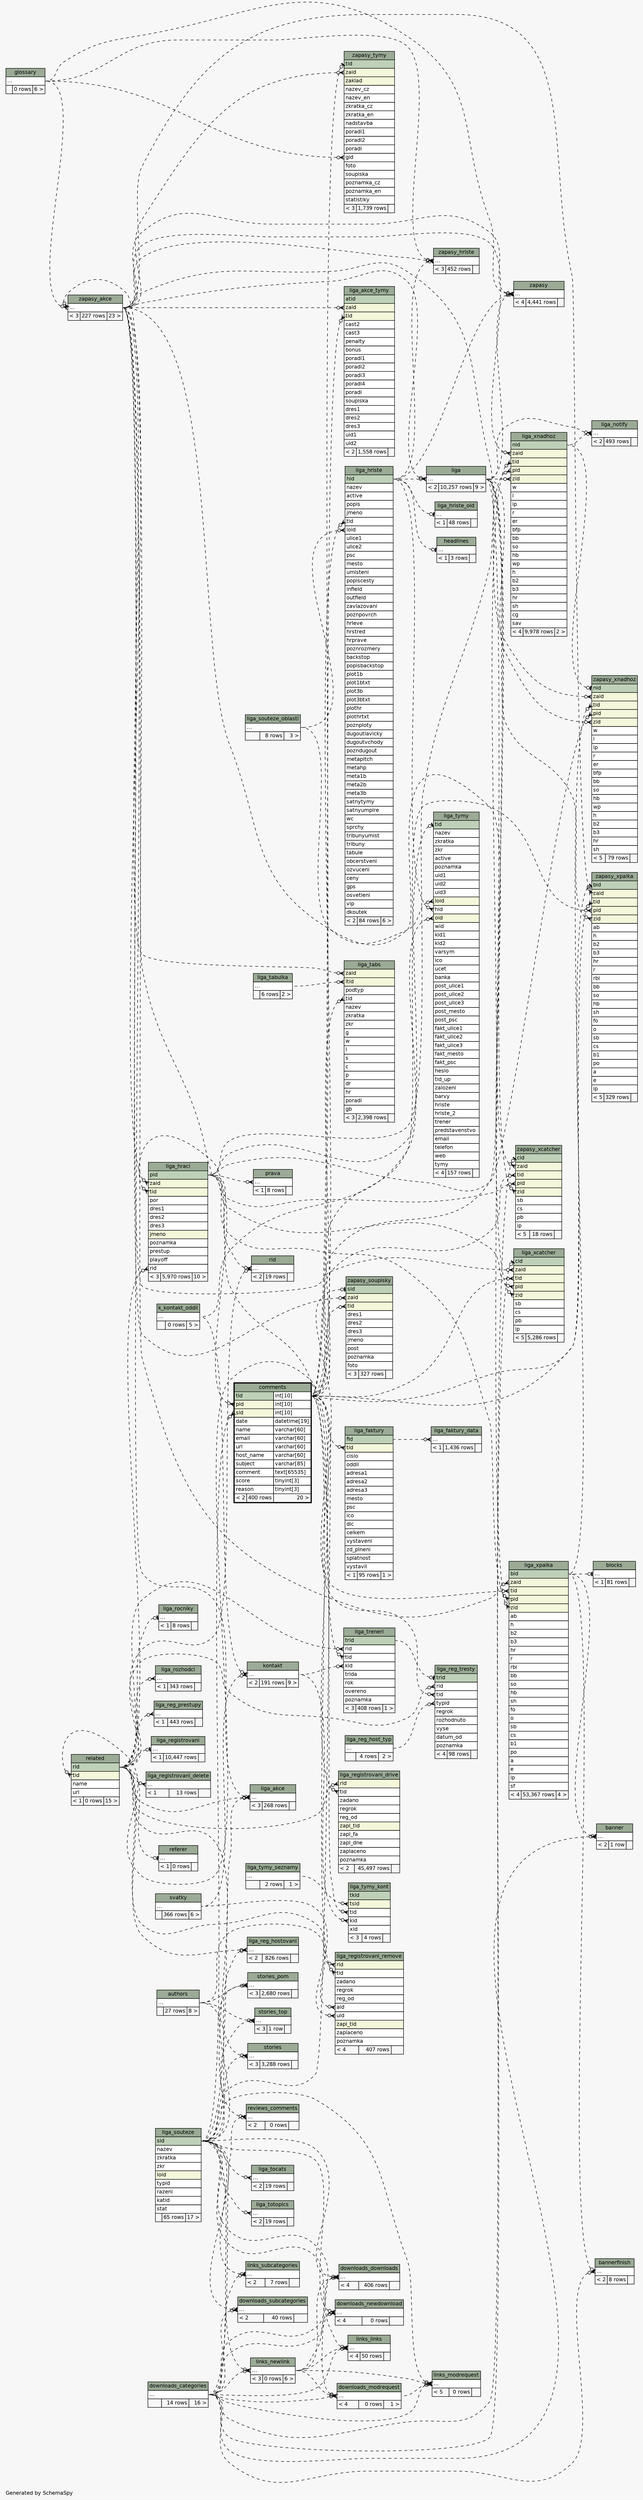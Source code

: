 // dot 2.38.0 on Mac OS X 10.9.4
// SchemaSpy rev 590
digraph "impliedTwoDegreesRelationshipsDiagram" {
  graph [
    rankdir="RL"
    bgcolor="#f7f7f7"
    label="\nGenerated by SchemaSpy"
    labeljust="l"
    nodesep="0.18"
    ranksep="0.46"
    fontname="Helvetica"
    fontsize="11"
  ];
  node [
    fontname="Helvetica"
    fontsize="11"
    shape="plaintext"
  ];
  edge [
    arrowsize="0.8"
  ];
  "banner":"elipses":w -> "liga_xpalka":"bid":e [arrowhead=none dir=back arrowtail=teeodot style=dashed];
  "banner":"elipses":w -> "downloads_categories":"elipses":e [arrowhead=none dir=back arrowtail=crowodot style=dashed];
  "bannerfinish":"elipses":w -> "liga_xpalka":"bid":e [arrowhead=none dir=back arrowtail=teeodot style=dashed];
  "bannerfinish":"elipses":w -> "downloads_categories":"elipses":e [arrowhead=none dir=back arrowtail=crowodot style=dashed];
  "blocks":"elipses":w -> "liga_xpalka":"bid":e [arrowhead=none dir=back arrowtail=teeodot style=dashed];
  "comments":"pid":w -> "liga_hraci":"pid":e [arrowhead=none dir=back arrowtail=crowodot style=dashed];
  "comments":"sid":w -> "liga_souteze":"sid":e [arrowhead=none dir=back arrowtail=crowodot style=dashed];
  "downloads_downloads":"elipses":w -> "downloads_categories":"elipses":e [arrowhead=none dir=back arrowtail=crowodot style=dashed];
  "downloads_downloads":"elipses":w -> "links_newlink":"elipses":e [arrowhead=none dir=back arrowtail=teeodot style=dashed];
  "downloads_downloads":"elipses":w -> "liga_souteze":"sid":e [arrowhead=none dir=back arrowtail=crowodot style=dashed];
  "downloads_modrequest":"elipses":w -> "downloads_categories":"elipses":e [arrowhead=none dir=back arrowtail=crowodot style=dashed];
  "downloads_modrequest":"elipses":w -> "links_newlink":"elipses":e [arrowhead=none dir=back arrowtail=crowodot style=dashed];
  "downloads_modrequest":"elipses":w -> "liga_souteze":"sid":e [arrowhead=none dir=back arrowtail=crowodot style=dashed];
  "downloads_newdownload":"elipses":w -> "downloads_categories":"elipses":e [arrowhead=none dir=back arrowtail=crowodot style=dashed];
  "downloads_newdownload":"elipses":w -> "links_newlink":"elipses":e [arrowhead=none dir=back arrowtail=teeodot style=dashed];
  "downloads_newdownload":"elipses":w -> "liga_souteze":"sid":e [arrowhead=none dir=back arrowtail=crowodot style=dashed];
  "downloads_subcategories":"elipses":w -> "downloads_categories":"elipses":e [arrowhead=none dir=back arrowtail=crowodot style=dashed];
  "downloads_subcategories":"elipses":w -> "liga_souteze":"sid":e [arrowhead=none dir=back arrowtail=teeodot style=dashed];
  "headlines":"elipses":w -> "liga_hriste":"hid":e [arrowhead=none dir=back arrowtail=teeodot style=dashed];
  "kontakt":"elipses":w -> "k_kontakt_oddil":"elipses":e [arrowhead=none dir=back arrowtail=crowodot style=dashed];
  "kontakt":"elipses":w -> "svatky":"elipses":e [arrowhead=none dir=back arrowtail=crowodot style=dashed];
  "liga":"elipses":w -> "liga_hriste":"hid":e [arrowhead=none dir=back arrowtail=crowodot style=dashed];
  "liga":"elipses":w -> "zapasy_akce":"elipses":e [arrowhead=none dir=back arrowtail=crowodot style=dashed];
  "liga_akce":"elipses":w -> "related":"rid":e [arrowhead=none dir=back arrowtail=crowodot style=dashed];
  "liga_akce":"elipses":w -> "liga_souteze":"sid":e [arrowhead=none dir=back arrowtail=crowodot style=dashed];
  "liga_akce":"elipses":w -> "zapasy_akce":"elipses":e [arrowhead=none dir=back arrowtail=teeodot style=dashed];
  "liga_akce_tymy":"tid":w -> "comments":"tid.type":e [arrowhead=none dir=back arrowtail=crowodot style=dashed];
  "liga_akce_tymy":"zaid":w -> "zapasy_akce":"elipses":e [arrowhead=none dir=back arrowtail=crowodot style=dashed];
  "liga_faktury":"tid":w -> "comments":"tid.type":e [arrowhead=none dir=back arrowtail=crowodot style=dashed];
  "liga_faktury_data":"elipses":w -> "liga_faktury":"fid":e [arrowhead=none dir=back arrowtail=crowodot style=dashed];
  "liga_hraci":"rid":w -> "related":"rid":e [arrowhead=none dir=back arrowtail=crowodot style=dashed];
  "liga_hraci":"tid":w -> "comments":"tid.type":e [arrowhead=none dir=back arrowtail=crowodot style=dashed];
  "liga_hraci":"zaid":w -> "zapasy_akce":"elipses":e [arrowhead=none dir=back arrowtail=crowodot style=dashed];
  "liga_hriste":"loid":w -> "liga_souteze_oblasti":"elipses":e [arrowhead=none dir=back arrowtail=crowodot style=dashed];
  "liga_hriste":"tid":w -> "comments":"tid.type":e [arrowhead=none dir=back arrowtail=crowodot style=dashed];
  "liga_hriste_old":"elipses":w -> "liga_hriste":"hid":e [arrowhead=none dir=back arrowtail=teeodot style=dashed];
  "liga_notify":"elipses":w -> "liga_xnadhoz":"nid":e [arrowhead=none dir=back arrowtail=teeodot style=dashed];
  "liga_notify":"elipses":w -> "liga":"elipses":e [arrowhead=none dir=back arrowtail=crowodot style=dashed];
  "liga_reg_hostovani":"elipses":w -> "related":"rid":e [arrowhead=none dir=back arrowtail=crowodot style=dashed];
  "liga_reg_hostovani":"elipses":w -> "liga_souteze":"sid":e [arrowhead=none dir=back arrowtail=crowodot style=dashed];
  "liga_reg_prestupy":"elipses":w -> "related":"rid":e [arrowhead=none dir=back arrowtail=crowodot style=dashed];
  "liga_reg_tresty":"rid":w -> "related":"rid":e [arrowhead=none dir=back arrowtail=crowodot style=dashed];
  "liga_reg_tresty":"tid":w -> "comments":"tid.type":e [arrowhead=none dir=back arrowtail=crowodot style=dashed];
  "liga_reg_tresty":"trid":w -> "liga_treneri":"trid":e [arrowhead=none dir=back arrowtail=teeodot style=dashed];
  "liga_reg_tresty":"typid":w -> "liga_reg_host_typ":"elipses":e [arrowhead=none dir=back arrowtail=crowodot style=dashed];
  "liga_registrovani":"elipses":w -> "related":"rid":e [arrowhead=none dir=back arrowtail=teeodot style=dashed];
  "liga_registrovani_delete":"elipses":w -> "related":"rid":e [arrowhead=none dir=back arrowtail=crowodot style=dashed];
  "liga_registrovani_drive":"rid":w -> "related":"rid":e [arrowhead=none dir=back arrowtail=crowodot style=dashed];
  "liga_registrovani_drive":"tid":w -> "comments":"tid.type":e [arrowhead=none dir=back arrowtail=crowodot style=dashed];
  "liga_registrovani_remove":"aid":w -> "authors":"elipses":e [arrowhead=none dir=back arrowtail=crowodot style=dashed];
  "liga_registrovani_remove":"rid":w -> "related":"rid":e [arrowhead=none dir=back arrowtail=crowodot style=dashed];
  "liga_registrovani_remove":"tid":w -> "comments":"tid.type":e [arrowhead=none dir=back arrowtail=crowodot style=dashed];
  "liga_registrovani_remove":"uid":w -> "svatky":"elipses":e [arrowhead=none dir=back arrowtail=crowodot style=dashed];
  "liga_rocniky":"elipses":w -> "related":"rid":e [arrowhead=none dir=back arrowtail=teeodot style=dashed];
  "liga_rozhodci":"elipses":w -> "related":"rid":e [arrowhead=none dir=back arrowtail=crowodot style=dashed];
  "liga_tabs":"ltid":w -> "liga_tabulka":"elipses":e [arrowhead=none dir=back arrowtail=crowodot style=dashed];
  "liga_tabs":"tid":w -> "comments":"tid.type":e [arrowhead=none dir=back arrowtail=crowodot style=dashed];
  "liga_tabs":"zaid":w -> "zapasy_akce":"elipses":e [arrowhead=none dir=back arrowtail=crowodot style=dashed];
  "liga_tocats":"elipses":w -> "liga_souteze":"sid":e [arrowhead=none dir=back arrowtail=crowodot style=dashed];
  "liga_totopics":"elipses":w -> "liga_souteze":"sid":e [arrowhead=none dir=back arrowtail=crowodot style=dashed];
  "liga_treneri":"kid":w -> "kontakt":"elipses":e [arrowhead=none dir=back arrowtail=crowodot style=dashed];
  "liga_treneri":"rid":w -> "related":"rid":e [arrowhead=none dir=back arrowtail=crowodot style=dashed];
  "liga_treneri":"tid":w -> "comments":"tid.type":e [arrowhead=none dir=back arrowtail=crowodot style=dashed];
  "liga_tymy":"hid":w -> "liga_hriste":"hid":e [arrowhead=none dir=back arrowtail=crowodot style=dashed];
  "liga_tymy":"loid":w -> "liga_souteze_oblasti":"elipses":e [arrowhead=none dir=back arrowtail=crowodot style=dashed];
  "liga_tymy":"oid":w -> "k_kontakt_oddil":"elipses":e [arrowhead=none dir=back arrowtail=crowodot style=dashed];
  "liga_tymy":"tid":w -> "comments":"tid.type":e [arrowhead=none dir=back arrowtail=teeodot style=dashed];
  "liga_tymy_kont":"kid":w -> "kontakt":"elipses":e [arrowhead=none dir=back arrowtail=crowodot style=dashed];
  "liga_tymy_kont":"tid":w -> "comments":"tid.type":e [arrowhead=none dir=back arrowtail=crowodot style=dashed];
  "liga_tymy_kont":"tsid":w -> "liga_tymy_seznamy":"elipses":e [arrowhead=none dir=back arrowtail=crowodot style=dashed];
  "liga_xcatcher":"cid":w -> "downloads_categories":"elipses":e [arrowhead=none dir=back arrowtail=teeodot style=dashed];
  "liga_xcatcher":"pid":w -> "liga_hraci":"pid":e [arrowhead=none dir=back arrowtail=crowodot style=dashed];
  "liga_xcatcher":"tid":w -> "comments":"tid.type":e [arrowhead=none dir=back arrowtail=crowodot style=dashed];
  "liga_xcatcher":"zaid":w -> "zapasy_akce":"elipses":e [arrowhead=none dir=back arrowtail=crowodot style=dashed];
  "liga_xcatcher":"zid":w -> "liga":"elipses":e [arrowhead=none dir=back arrowtail=crowodot style=dashed];
  "liga_xnadhoz":"pid":w -> "liga_hraci":"pid":e [arrowhead=none dir=back arrowtail=crowodot style=dashed];
  "liga_xnadhoz":"tid":w -> "comments":"tid.type":e [arrowhead=none dir=back arrowtail=crowodot style=dashed];
  "liga_xnadhoz":"zaid":w -> "zapasy_akce":"elipses":e [arrowhead=none dir=back arrowtail=crowodot style=dashed];
  "liga_xnadhoz":"zid":w -> "liga":"elipses":e [arrowhead=none dir=back arrowtail=crowodot style=dashed];
  "liga_xpalka":"pid":w -> "liga_hraci":"pid":e [arrowhead=none dir=back arrowtail=crowodot style=dashed];
  "liga_xpalka":"tid":w -> "comments":"tid.type":e [arrowhead=none dir=back arrowtail=crowodot style=dashed];
  "liga_xpalka":"zaid":w -> "zapasy_akce":"elipses":e [arrowhead=none dir=back arrowtail=crowodot style=dashed];
  "liga_xpalka":"zid":w -> "liga":"elipses":e [arrowhead=none dir=back arrowtail=crowodot style=dashed];
  "links_links":"elipses":w -> "downloads_categories":"elipses":e [arrowhead=none dir=back arrowtail=crowodot style=dashed];
  "links_links":"elipses":w -> "links_newlink":"elipses":e [arrowhead=none dir=back arrowtail=teeodot style=dashed];
  "links_links":"elipses":w -> "liga_souteze":"sid":e [arrowhead=none dir=back arrowtail=crowodot style=dashed];
  "links_modrequest":"elipses":w -> "downloads_categories":"elipses":e [arrowhead=none dir=back arrowtail=crowodot style=dashed];
  "links_modrequest":"elipses":w -> "links_newlink":"elipses":e [arrowhead=none dir=back arrowtail=crowodot style=dashed];
  "links_modrequest":"elipses":w -> "downloads_modrequest":"elipses":e [arrowhead=none dir=back arrowtail=teeodot style=dashed];
  "links_modrequest":"elipses":w -> "liga_souteze":"sid":e [arrowhead=none dir=back arrowtail=crowodot style=dashed];
  "links_newlink":"elipses":w -> "downloads_categories":"elipses":e [arrowhead=none dir=back arrowtail=crowodot style=dashed];
  "links_newlink":"elipses":w -> "liga_souteze":"sid":e [arrowhead=none dir=back arrowtail=crowodot style=dashed];
  "links_subcategories":"elipses":w -> "downloads_categories":"elipses":e [arrowhead=none dir=back arrowtail=crowodot style=dashed];
  "links_subcategories":"elipses":w -> "liga_souteze":"sid":e [arrowhead=none dir=back arrowtail=teeodot style=dashed];
  "prava":"elipses":w -> "liga_hraci":"pid":e [arrowhead=none dir=back arrowtail=crowodot style=dashed];
  "referer":"elipses":w -> "related":"rid":e [arrowhead=none dir=back arrowtail=teeodot style=dashed];
  "related":"tid":w -> "comments":"tid.type":e [arrowhead=none dir=back arrowtail=crowodot style=dashed];
  "reviews_comments":"elipses":w -> "downloads_categories":"elipses":e [arrowhead=none dir=back arrowtail=teeodot style=dashed];
  "reviews_comments":"elipses":w -> "related":"rid":e [arrowhead=none dir=back arrowtail=crowodot style=dashed];
  "rid":"elipses":w -> "liga_hraci":"pid":e [arrowhead=none dir=back arrowtail=crowodot style=dashed];
  "rid":"elipses":w -> "related":"rid":e [arrowhead=none dir=back arrowtail=crowodot style=dashed];
  "stories":"elipses":w -> "authors":"elipses":e [arrowhead=none dir=back arrowtail=crowodot style=dashed];
  "stories":"elipses":w -> "liga_souteze":"sid":e [arrowhead=none dir=back arrowtail=teeodot style=dashed];
  "stories_pom":"elipses":w -> "authors":"elipses":e [arrowhead=none dir=back arrowtail=crowodot style=dashed];
  "stories_pom":"elipses":w -> "liga_souteze":"sid":e [arrowhead=none dir=back arrowtail=teeodot style=dashed];
  "stories_top":"elipses":w -> "authors":"elipses":e [arrowhead=none dir=back arrowtail=crowodot style=dashed];
  "stories_top":"elipses":w -> "liga_souteze":"sid":e [arrowhead=none dir=back arrowtail=teeodot style=dashed];
  "zapasy":"elipses":w -> "glossary":"elipses":e [arrowhead=none dir=back arrowtail=crowodot style=dashed];
  "zapasy":"elipses":w -> "liga_hriste":"hid":e [arrowhead=none dir=back arrowtail=crowodot style=dashed];
  "zapasy":"elipses":w -> "zapasy_akce":"elipses":e [arrowhead=none dir=back arrowtail=crowodot style=dashed];
  "zapasy":"elipses":w -> "liga":"elipses":e [arrowhead=none dir=back arrowtail=teeodot style=dashed];
  "zapasy_akce":"elipses":w -> "glossary":"elipses":e [arrowhead=none dir=back arrowtail=crowodot style=dashed];
  "zapasy_akce":"elipses":w -> "liga_hraci":"pid":e [arrowhead=none dir=back arrowtail=crowodot style=dashed];
  "zapasy_hriste":"elipses":w -> "glossary":"elipses":e [arrowhead=none dir=back arrowtail=crowodot style=dashed];
  "zapasy_hriste":"elipses":w -> "liga_hriste":"hid":e [arrowhead=none dir=back arrowtail=teeodot style=dashed];
  "zapasy_hriste":"elipses":w -> "zapasy_akce":"elipses":e [arrowhead=none dir=back arrowtail=crowodot style=dashed];
  "zapasy_soupisky":"sid":w -> "liga_souteze":"sid":e [arrowhead=none dir=back arrowtail=teeodot style=dashed];
  "zapasy_soupisky":"tid":w -> "comments":"tid.type":e [arrowhead=none dir=back arrowtail=crowodot style=dashed];
  "zapasy_soupisky":"zaid":w -> "zapasy_akce":"elipses":e [arrowhead=none dir=back arrowtail=crowodot style=dashed];
  "zapasy_tymy":"gid":w -> "glossary":"elipses":e [arrowhead=none dir=back arrowtail=crowodot style=dashed];
  "zapasy_tymy":"tid":w -> "comments":"tid.type":e [arrowhead=none dir=back arrowtail=teeodot style=dashed];
  "zapasy_tymy":"zaid":w -> "zapasy_akce":"elipses":e [arrowhead=none dir=back arrowtail=crowodot style=dashed];
  "zapasy_xcatcher":"cid":w -> "downloads_categories":"elipses":e [arrowhead=none dir=back arrowtail=teeodot style=dashed];
  "zapasy_xcatcher":"pid":w -> "liga_hraci":"pid":e [arrowhead=none dir=back arrowtail=crowodot style=dashed];
  "zapasy_xcatcher":"tid":w -> "comments":"tid.type":e [arrowhead=none dir=back arrowtail=crowodot style=dashed];
  "zapasy_xcatcher":"zaid":w -> "zapasy_akce":"elipses":e [arrowhead=none dir=back arrowtail=crowodot style=dashed];
  "zapasy_xcatcher":"zid":w -> "liga":"elipses":e [arrowhead=none dir=back arrowtail=crowodot style=dashed];
  "zapasy_xnadhoz":"nid":w -> "liga_xnadhoz":"nid":e [arrowhead=none dir=back arrowtail=teeodot style=dashed];
  "zapasy_xnadhoz":"pid":w -> "liga_hraci":"pid":e [arrowhead=none dir=back arrowtail=crowodot style=dashed];
  "zapasy_xnadhoz":"tid":w -> "comments":"tid.type":e [arrowhead=none dir=back arrowtail=crowodot style=dashed];
  "zapasy_xnadhoz":"zaid":w -> "zapasy_akce":"elipses":e [arrowhead=none dir=back arrowtail=crowodot style=dashed];
  "zapasy_xnadhoz":"zid":w -> "liga":"elipses":e [arrowhead=none dir=back arrowtail=crowodot style=dashed];
  "zapasy_xpalka":"bid":w -> "liga_xpalka":"bid":e [arrowhead=none dir=back arrowtail=teeodot style=dashed];
  "zapasy_xpalka":"pid":w -> "liga_hraci":"pid":e [arrowhead=none dir=back arrowtail=crowodot style=dashed];
  "zapasy_xpalka":"tid":w -> "comments":"tid.type":e [arrowhead=none dir=back arrowtail=crowodot style=dashed];
  "zapasy_xpalka":"zaid":w -> "zapasy_akce":"elipses":e [arrowhead=none dir=back arrowtail=crowodot style=dashed];
  "zapasy_xpalka":"zid":w -> "liga":"elipses":e [arrowhead=none dir=back arrowtail=crowodot style=dashed];
  "authors" [
    label=<
    <TABLE BORDER="0" CELLBORDER="1" CELLSPACING="0" BGCOLOR="#ffffff">
      <TR><TD COLSPAN="3" BGCOLOR="#9bab96" ALIGN="CENTER">authors</TD></TR>
      <TR><TD PORT="elipses" COLSPAN="3" ALIGN="LEFT">...</TD></TR>
      <TR><TD ALIGN="LEFT" BGCOLOR="#f7f7f7">  </TD><TD ALIGN="RIGHT" BGCOLOR="#f7f7f7">27 rows</TD><TD ALIGN="RIGHT" BGCOLOR="#f7f7f7">8 &gt;</TD></TR>
    </TABLE>>
    URL="authors.html"
    tooltip="authors"
  ];
  "banner" [
    label=<
    <TABLE BORDER="0" CELLBORDER="1" CELLSPACING="0" BGCOLOR="#ffffff">
      <TR><TD COLSPAN="3" BGCOLOR="#9bab96" ALIGN="CENTER">banner</TD></TR>
      <TR><TD PORT="elipses" COLSPAN="3" ALIGN="LEFT">...</TD></TR>
      <TR><TD ALIGN="LEFT" BGCOLOR="#f7f7f7">&lt; 2</TD><TD ALIGN="RIGHT" BGCOLOR="#f7f7f7">1 row</TD><TD ALIGN="RIGHT" BGCOLOR="#f7f7f7">  </TD></TR>
    </TABLE>>
    URL="banner.html"
    tooltip="banner"
  ];
  "bannerfinish" [
    label=<
    <TABLE BORDER="0" CELLBORDER="1" CELLSPACING="0" BGCOLOR="#ffffff">
      <TR><TD COLSPAN="3" BGCOLOR="#9bab96" ALIGN="CENTER">bannerfinish</TD></TR>
      <TR><TD PORT="elipses" COLSPAN="3" ALIGN="LEFT">...</TD></TR>
      <TR><TD ALIGN="LEFT" BGCOLOR="#f7f7f7">&lt; 2</TD><TD ALIGN="RIGHT" BGCOLOR="#f7f7f7">8 rows</TD><TD ALIGN="RIGHT" BGCOLOR="#f7f7f7">  </TD></TR>
    </TABLE>>
    URL="bannerfinish.html"
    tooltip="bannerfinish"
  ];
  "blocks" [
    label=<
    <TABLE BORDER="0" CELLBORDER="1" CELLSPACING="0" BGCOLOR="#ffffff">
      <TR><TD COLSPAN="3" BGCOLOR="#9bab96" ALIGN="CENTER">blocks</TD></TR>
      <TR><TD PORT="elipses" COLSPAN="3" ALIGN="LEFT">...</TD></TR>
      <TR><TD ALIGN="LEFT" BGCOLOR="#f7f7f7">&lt; 1</TD><TD ALIGN="RIGHT" BGCOLOR="#f7f7f7">81 rows</TD><TD ALIGN="RIGHT" BGCOLOR="#f7f7f7">  </TD></TR>
    </TABLE>>
    URL="blocks.html"
    tooltip="blocks"
  ];
  "comments" [
    label=<
    <TABLE BORDER="2" CELLBORDER="1" CELLSPACING="0" BGCOLOR="#ffffff">
      <TR><TD COLSPAN="3" BGCOLOR="#9bab96" ALIGN="CENTER">comments</TD></TR>
      <TR><TD PORT="tid" COLSPAN="2" BGCOLOR="#bed1b8" ALIGN="LEFT">tid</TD><TD PORT="tid.type" ALIGN="LEFT">int[10]</TD></TR>
      <TR><TD PORT="pid" COLSPAN="2" BGCOLOR="#f4f7da" ALIGN="LEFT">pid</TD><TD PORT="pid.type" ALIGN="LEFT">int[10]</TD></TR>
      <TR><TD PORT="sid" COLSPAN="2" BGCOLOR="#f4f7da" ALIGN="LEFT">sid</TD><TD PORT="sid.type" ALIGN="LEFT">int[10]</TD></TR>
      <TR><TD PORT="date" COLSPAN="2" ALIGN="LEFT">date</TD><TD PORT="date.type" ALIGN="LEFT">datetime[19]</TD></TR>
      <TR><TD PORT="name" COLSPAN="2" ALIGN="LEFT">name</TD><TD PORT="name.type" ALIGN="LEFT">varchar[60]</TD></TR>
      <TR><TD PORT="email" COLSPAN="2" ALIGN="LEFT">email</TD><TD PORT="email.type" ALIGN="LEFT">varchar[60]</TD></TR>
      <TR><TD PORT="url" COLSPAN="2" ALIGN="LEFT">url</TD><TD PORT="url.type" ALIGN="LEFT">varchar[60]</TD></TR>
      <TR><TD PORT="host_name" COLSPAN="2" ALIGN="LEFT">host_name</TD><TD PORT="host_name.type" ALIGN="LEFT">varchar[60]</TD></TR>
      <TR><TD PORT="subject" COLSPAN="2" ALIGN="LEFT">subject</TD><TD PORT="subject.type" ALIGN="LEFT">varchar[85]</TD></TR>
      <TR><TD PORT="comment" COLSPAN="2" ALIGN="LEFT">comment</TD><TD PORT="comment.type" ALIGN="LEFT">text[65535]</TD></TR>
      <TR><TD PORT="score" COLSPAN="2" ALIGN="LEFT">score</TD><TD PORT="score.type" ALIGN="LEFT">tinyint[3]</TD></TR>
      <TR><TD PORT="reason" COLSPAN="2" ALIGN="LEFT">reason</TD><TD PORT="reason.type" ALIGN="LEFT">tinyint[3]</TD></TR>
      <TR><TD ALIGN="LEFT" BGCOLOR="#f7f7f7">&lt; 2</TD><TD ALIGN="RIGHT" BGCOLOR="#f7f7f7">400 rows</TD><TD ALIGN="RIGHT" BGCOLOR="#f7f7f7">20 &gt;</TD></TR>
    </TABLE>>
    URL="comments.html"
    tooltip="comments"
  ];
  "downloads_categories" [
    label=<
    <TABLE BORDER="0" CELLBORDER="1" CELLSPACING="0" BGCOLOR="#ffffff">
      <TR><TD COLSPAN="3" BGCOLOR="#9bab96" ALIGN="CENTER">downloads_categories</TD></TR>
      <TR><TD PORT="elipses" COLSPAN="3" ALIGN="LEFT">...</TD></TR>
      <TR><TD ALIGN="LEFT" BGCOLOR="#f7f7f7">  </TD><TD ALIGN="RIGHT" BGCOLOR="#f7f7f7">14 rows</TD><TD ALIGN="RIGHT" BGCOLOR="#f7f7f7">16 &gt;</TD></TR>
    </TABLE>>
    URL="downloads_categories.html"
    tooltip="downloads_categories"
  ];
  "downloads_downloads" [
    label=<
    <TABLE BORDER="0" CELLBORDER="1" CELLSPACING="0" BGCOLOR="#ffffff">
      <TR><TD COLSPAN="3" BGCOLOR="#9bab96" ALIGN="CENTER">downloads_downloads</TD></TR>
      <TR><TD PORT="elipses" COLSPAN="3" ALIGN="LEFT">...</TD></TR>
      <TR><TD ALIGN="LEFT" BGCOLOR="#f7f7f7">&lt; 4</TD><TD ALIGN="RIGHT" BGCOLOR="#f7f7f7">406 rows</TD><TD ALIGN="RIGHT" BGCOLOR="#f7f7f7">  </TD></TR>
    </TABLE>>
    URL="downloads_downloads.html"
    tooltip="downloads_downloads"
  ];
  "downloads_modrequest" [
    label=<
    <TABLE BORDER="0" CELLBORDER="1" CELLSPACING="0" BGCOLOR="#ffffff">
      <TR><TD COLSPAN="3" BGCOLOR="#9bab96" ALIGN="CENTER">downloads_modrequest</TD></TR>
      <TR><TD PORT="elipses" COLSPAN="3" ALIGN="LEFT">...</TD></TR>
      <TR><TD ALIGN="LEFT" BGCOLOR="#f7f7f7">&lt; 4</TD><TD ALIGN="RIGHT" BGCOLOR="#f7f7f7">0 rows</TD><TD ALIGN="RIGHT" BGCOLOR="#f7f7f7">1 &gt;</TD></TR>
    </TABLE>>
    URL="downloads_modrequest.html"
    tooltip="downloads_modrequest"
  ];
  "downloads_newdownload" [
    label=<
    <TABLE BORDER="0" CELLBORDER="1" CELLSPACING="0" BGCOLOR="#ffffff">
      <TR><TD COLSPAN="3" BGCOLOR="#9bab96" ALIGN="CENTER">downloads_newdownload</TD></TR>
      <TR><TD PORT="elipses" COLSPAN="3" ALIGN="LEFT">...</TD></TR>
      <TR><TD ALIGN="LEFT" BGCOLOR="#f7f7f7">&lt; 4</TD><TD ALIGN="RIGHT" BGCOLOR="#f7f7f7">0 rows</TD><TD ALIGN="RIGHT" BGCOLOR="#f7f7f7">  </TD></TR>
    </TABLE>>
    URL="downloads_newdownload.html"
    tooltip="downloads_newdownload"
  ];
  "downloads_subcategories" [
    label=<
    <TABLE BORDER="0" CELLBORDER="1" CELLSPACING="0" BGCOLOR="#ffffff">
      <TR><TD COLSPAN="3" BGCOLOR="#9bab96" ALIGN="CENTER">downloads_subcategories</TD></TR>
      <TR><TD PORT="elipses" COLSPAN="3" ALIGN="LEFT">...</TD></TR>
      <TR><TD ALIGN="LEFT" BGCOLOR="#f7f7f7">&lt; 2</TD><TD ALIGN="RIGHT" BGCOLOR="#f7f7f7">40 rows</TD><TD ALIGN="RIGHT" BGCOLOR="#f7f7f7">  </TD></TR>
    </TABLE>>
    URL="downloads_subcategories.html"
    tooltip="downloads_subcategories"
  ];
  "glossary" [
    label=<
    <TABLE BORDER="0" CELLBORDER="1" CELLSPACING="0" BGCOLOR="#ffffff">
      <TR><TD COLSPAN="3" BGCOLOR="#9bab96" ALIGN="CENTER">glossary</TD></TR>
      <TR><TD PORT="elipses" COLSPAN="3" ALIGN="LEFT">...</TD></TR>
      <TR><TD ALIGN="LEFT" BGCOLOR="#f7f7f7">  </TD><TD ALIGN="RIGHT" BGCOLOR="#f7f7f7">0 rows</TD><TD ALIGN="RIGHT" BGCOLOR="#f7f7f7">6 &gt;</TD></TR>
    </TABLE>>
    URL="glossary.html"
    tooltip="glossary"
  ];
  "headlines" [
    label=<
    <TABLE BORDER="0" CELLBORDER="1" CELLSPACING="0" BGCOLOR="#ffffff">
      <TR><TD COLSPAN="3" BGCOLOR="#9bab96" ALIGN="CENTER">headlines</TD></TR>
      <TR><TD PORT="elipses" COLSPAN="3" ALIGN="LEFT">...</TD></TR>
      <TR><TD ALIGN="LEFT" BGCOLOR="#f7f7f7">&lt; 1</TD><TD ALIGN="RIGHT" BGCOLOR="#f7f7f7">3 rows</TD><TD ALIGN="RIGHT" BGCOLOR="#f7f7f7">  </TD></TR>
    </TABLE>>
    URL="headlines.html"
    tooltip="headlines"
  ];
  "k_kontakt_oddil" [
    label=<
    <TABLE BORDER="0" CELLBORDER="1" CELLSPACING="0" BGCOLOR="#ffffff">
      <TR><TD COLSPAN="3" BGCOLOR="#9bab96" ALIGN="CENTER">k_kontakt_oddil</TD></TR>
      <TR><TD PORT="elipses" COLSPAN="3" ALIGN="LEFT">...</TD></TR>
      <TR><TD ALIGN="LEFT" BGCOLOR="#f7f7f7">  </TD><TD ALIGN="RIGHT" BGCOLOR="#f7f7f7">0 rows</TD><TD ALIGN="RIGHT" BGCOLOR="#f7f7f7">5 &gt;</TD></TR>
    </TABLE>>
    URL="k_kontakt_oddil.html"
    tooltip="k_kontakt_oddil"
  ];
  "kontakt" [
    label=<
    <TABLE BORDER="0" CELLBORDER="1" CELLSPACING="0" BGCOLOR="#ffffff">
      <TR><TD COLSPAN="3" BGCOLOR="#9bab96" ALIGN="CENTER">kontakt</TD></TR>
      <TR><TD PORT="elipses" COLSPAN="3" ALIGN="LEFT">...</TD></TR>
      <TR><TD ALIGN="LEFT" BGCOLOR="#f7f7f7">&lt; 2</TD><TD ALIGN="RIGHT" BGCOLOR="#f7f7f7">191 rows</TD><TD ALIGN="RIGHT" BGCOLOR="#f7f7f7">9 &gt;</TD></TR>
    </TABLE>>
    URL="kontakt.html"
    tooltip="kontakt"
  ];
  "liga" [
    label=<
    <TABLE BORDER="0" CELLBORDER="1" CELLSPACING="0" BGCOLOR="#ffffff">
      <TR><TD COLSPAN="3" BGCOLOR="#9bab96" ALIGN="CENTER">liga</TD></TR>
      <TR><TD PORT="elipses" COLSPAN="3" ALIGN="LEFT">...</TD></TR>
      <TR><TD ALIGN="LEFT" BGCOLOR="#f7f7f7">&lt; 2</TD><TD ALIGN="RIGHT" BGCOLOR="#f7f7f7">10,257 rows</TD><TD ALIGN="RIGHT" BGCOLOR="#f7f7f7">9 &gt;</TD></TR>
    </TABLE>>
    URL="liga.html"
    tooltip="liga"
  ];
  "liga_akce" [
    label=<
    <TABLE BORDER="0" CELLBORDER="1" CELLSPACING="0" BGCOLOR="#ffffff">
      <TR><TD COLSPAN="3" BGCOLOR="#9bab96" ALIGN="CENTER">liga_akce</TD></TR>
      <TR><TD PORT="elipses" COLSPAN="3" ALIGN="LEFT">...</TD></TR>
      <TR><TD ALIGN="LEFT" BGCOLOR="#f7f7f7">&lt; 3</TD><TD ALIGN="RIGHT" BGCOLOR="#f7f7f7">268 rows</TD><TD ALIGN="RIGHT" BGCOLOR="#f7f7f7">  </TD></TR>
    </TABLE>>
    URL="liga_akce.html"
    tooltip="liga_akce"
  ];
  "liga_akce_tymy" [
    label=<
    <TABLE BORDER="0" CELLBORDER="1" CELLSPACING="0" BGCOLOR="#ffffff">
      <TR><TD COLSPAN="3" BGCOLOR="#9bab96" ALIGN="CENTER">liga_akce_tymy</TD></TR>
      <TR><TD PORT="atid" COLSPAN="3" BGCOLOR="#bed1b8" ALIGN="LEFT">atid</TD></TR>
      <TR><TD PORT="zaid" COLSPAN="3" BGCOLOR="#f4f7da" ALIGN="LEFT">zaid</TD></TR>
      <TR><TD PORT="tid" COLSPAN="3" BGCOLOR="#f4f7da" ALIGN="LEFT">tid</TD></TR>
      <TR><TD PORT="cast2" COLSPAN="3" ALIGN="LEFT">cast2</TD></TR>
      <TR><TD PORT="cast3" COLSPAN="3" ALIGN="LEFT">cast3</TD></TR>
      <TR><TD PORT="penalty" COLSPAN="3" ALIGN="LEFT">penalty</TD></TR>
      <TR><TD PORT="bonus" COLSPAN="3" ALIGN="LEFT">bonus</TD></TR>
      <TR><TD PORT="poradi1" COLSPAN="3" ALIGN="LEFT">poradi1</TD></TR>
      <TR><TD PORT="poradi2" COLSPAN="3" ALIGN="LEFT">poradi2</TD></TR>
      <TR><TD PORT="poradi3" COLSPAN="3" ALIGN="LEFT">poradi3</TD></TR>
      <TR><TD PORT="poradi4" COLSPAN="3" ALIGN="LEFT">poradi4</TD></TR>
      <TR><TD PORT="poradi" COLSPAN="3" ALIGN="LEFT">poradi</TD></TR>
      <TR><TD PORT="soupiska" COLSPAN="3" ALIGN="LEFT">soupiska</TD></TR>
      <TR><TD PORT="dres1" COLSPAN="3" ALIGN="LEFT">dres1</TD></TR>
      <TR><TD PORT="dres2" COLSPAN="3" ALIGN="LEFT">dres2</TD></TR>
      <TR><TD PORT="dres3" COLSPAN="3" ALIGN="LEFT">dres3</TD></TR>
      <TR><TD PORT="uid1" COLSPAN="3" ALIGN="LEFT">uid1</TD></TR>
      <TR><TD PORT="uid2" COLSPAN="3" ALIGN="LEFT">uid2</TD></TR>
      <TR><TD ALIGN="LEFT" BGCOLOR="#f7f7f7">&lt; 2</TD><TD ALIGN="RIGHT" BGCOLOR="#f7f7f7">1,558 rows</TD><TD ALIGN="RIGHT" BGCOLOR="#f7f7f7">  </TD></TR>
    </TABLE>>
    URL="liga_akce_tymy.html"
    tooltip="liga_akce_tymy"
  ];
  "liga_faktury" [
    label=<
    <TABLE BORDER="0" CELLBORDER="1" CELLSPACING="0" BGCOLOR="#ffffff">
      <TR><TD COLSPAN="3" BGCOLOR="#9bab96" ALIGN="CENTER">liga_faktury</TD></TR>
      <TR><TD PORT="fid" COLSPAN="3" BGCOLOR="#bed1b8" ALIGN="LEFT">fid</TD></TR>
      <TR><TD PORT="tid" COLSPAN="3" BGCOLOR="#f4f7da" ALIGN="LEFT">tid</TD></TR>
      <TR><TD PORT="cislo" COLSPAN="3" ALIGN="LEFT">cislo</TD></TR>
      <TR><TD PORT="oddil" COLSPAN="3" ALIGN="LEFT">oddil</TD></TR>
      <TR><TD PORT="adresa1" COLSPAN="3" ALIGN="LEFT">adresa1</TD></TR>
      <TR><TD PORT="adresa2" COLSPAN="3" ALIGN="LEFT">adresa2</TD></TR>
      <TR><TD PORT="adresa3" COLSPAN="3" ALIGN="LEFT">adresa3</TD></TR>
      <TR><TD PORT="mesto" COLSPAN="3" ALIGN="LEFT">mesto</TD></TR>
      <TR><TD PORT="psc" COLSPAN="3" ALIGN="LEFT">psc</TD></TR>
      <TR><TD PORT="ico" COLSPAN="3" ALIGN="LEFT">ico</TD></TR>
      <TR><TD PORT="dic" COLSPAN="3" ALIGN="LEFT">dic</TD></TR>
      <TR><TD PORT="celkem" COLSPAN="3" ALIGN="LEFT">celkem</TD></TR>
      <TR><TD PORT="vystaveni" COLSPAN="3" ALIGN="LEFT">vystaveni</TD></TR>
      <TR><TD PORT="zd_plneni" COLSPAN="3" ALIGN="LEFT">zd_plneni</TD></TR>
      <TR><TD PORT="splatnost" COLSPAN="3" ALIGN="LEFT">splatnost</TD></TR>
      <TR><TD PORT="vystavil" COLSPAN="3" ALIGN="LEFT">vystavil</TD></TR>
      <TR><TD ALIGN="LEFT" BGCOLOR="#f7f7f7">&lt; 1</TD><TD ALIGN="RIGHT" BGCOLOR="#f7f7f7">95 rows</TD><TD ALIGN="RIGHT" BGCOLOR="#f7f7f7">1 &gt;</TD></TR>
    </TABLE>>
    URL="liga_faktury.html"
    tooltip="liga_faktury"
  ];
  "liga_faktury_data" [
    label=<
    <TABLE BORDER="0" CELLBORDER="1" CELLSPACING="0" BGCOLOR="#ffffff">
      <TR><TD COLSPAN="3" BGCOLOR="#9bab96" ALIGN="CENTER">liga_faktury_data</TD></TR>
      <TR><TD PORT="elipses" COLSPAN="3" ALIGN="LEFT">...</TD></TR>
      <TR><TD ALIGN="LEFT" BGCOLOR="#f7f7f7">&lt; 1</TD><TD ALIGN="RIGHT" BGCOLOR="#f7f7f7">1,436 rows</TD><TD ALIGN="RIGHT" BGCOLOR="#f7f7f7">  </TD></TR>
    </TABLE>>
    URL="liga_faktury_data.html"
    tooltip="liga_faktury_data"
  ];
  "liga_hraci" [
    label=<
    <TABLE BORDER="0" CELLBORDER="1" CELLSPACING="0" BGCOLOR="#ffffff">
      <TR><TD COLSPAN="3" BGCOLOR="#9bab96" ALIGN="CENTER">liga_hraci</TD></TR>
      <TR><TD PORT="pid" COLSPAN="3" BGCOLOR="#bed1b8" ALIGN="LEFT">pid</TD></TR>
      <TR><TD PORT="zaid" COLSPAN="3" BGCOLOR="#f4f7da" ALIGN="LEFT">zaid</TD></TR>
      <TR><TD PORT="tid" COLSPAN="3" BGCOLOR="#f4f7da" ALIGN="LEFT">tid</TD></TR>
      <TR><TD PORT="por" COLSPAN="3" ALIGN="LEFT">por</TD></TR>
      <TR><TD PORT="dres1" COLSPAN="3" ALIGN="LEFT">dres1</TD></TR>
      <TR><TD PORT="dres2" COLSPAN="3" ALIGN="LEFT">dres2</TD></TR>
      <TR><TD PORT="dres3" COLSPAN="3" ALIGN="LEFT">dres3</TD></TR>
      <TR><TD PORT="jmeno" COLSPAN="3" BGCOLOR="#f4f7da" ALIGN="LEFT">jmeno</TD></TR>
      <TR><TD PORT="poznamka" COLSPAN="3" ALIGN="LEFT">poznamka</TD></TR>
      <TR><TD PORT="prestup" COLSPAN="3" ALIGN="LEFT">prestup</TD></TR>
      <TR><TD PORT="playoff" COLSPAN="3" ALIGN="LEFT">playoff</TD></TR>
      <TR><TD PORT="rid" COLSPAN="3" ALIGN="LEFT">rid</TD></TR>
      <TR><TD ALIGN="LEFT" BGCOLOR="#f7f7f7">&lt; 3</TD><TD ALIGN="RIGHT" BGCOLOR="#f7f7f7">5,970 rows</TD><TD ALIGN="RIGHT" BGCOLOR="#f7f7f7">10 &gt;</TD></TR>
    </TABLE>>
    URL="liga_hraci.html"
    tooltip="liga_hraci"
  ];
  "liga_hriste" [
    label=<
    <TABLE BORDER="0" CELLBORDER="1" CELLSPACING="0" BGCOLOR="#ffffff">
      <TR><TD COLSPAN="3" BGCOLOR="#9bab96" ALIGN="CENTER">liga_hriste</TD></TR>
      <TR><TD PORT="hid" COLSPAN="3" BGCOLOR="#bed1b8" ALIGN="LEFT">hid</TD></TR>
      <TR><TD PORT="nazev" COLSPAN="3" ALIGN="LEFT">nazev</TD></TR>
      <TR><TD PORT="active" COLSPAN="3" ALIGN="LEFT">active</TD></TR>
      <TR><TD PORT="popis" COLSPAN="3" ALIGN="LEFT">popis</TD></TR>
      <TR><TD PORT="jmeno" COLSPAN="3" ALIGN="LEFT">jmeno</TD></TR>
      <TR><TD PORT="tid" COLSPAN="3" ALIGN="LEFT">tid</TD></TR>
      <TR><TD PORT="loid" COLSPAN="3" ALIGN="LEFT">loid</TD></TR>
      <TR><TD PORT="ulice1" COLSPAN="3" ALIGN="LEFT">ulice1</TD></TR>
      <TR><TD PORT="ulice2" COLSPAN="3" ALIGN="LEFT">ulice2</TD></TR>
      <TR><TD PORT="psc" COLSPAN="3" ALIGN="LEFT">psc</TD></TR>
      <TR><TD PORT="mesto" COLSPAN="3" ALIGN="LEFT">mesto</TD></TR>
      <TR><TD PORT="umisteni" COLSPAN="3" ALIGN="LEFT">umisteni</TD></TR>
      <TR><TD PORT="popiscesty" COLSPAN="3" ALIGN="LEFT">popiscesty</TD></TR>
      <TR><TD PORT="infield" COLSPAN="3" ALIGN="LEFT">infield</TD></TR>
      <TR><TD PORT="outfield" COLSPAN="3" ALIGN="LEFT">outfield</TD></TR>
      <TR><TD PORT="zavlazovani" COLSPAN="3" ALIGN="LEFT">zavlazovani</TD></TR>
      <TR><TD PORT="poznpovrch" COLSPAN="3" ALIGN="LEFT">poznpovrch</TD></TR>
      <TR><TD PORT="hrleve" COLSPAN="3" ALIGN="LEFT">hrleve</TD></TR>
      <TR><TD PORT="hrstred" COLSPAN="3" ALIGN="LEFT">hrstred</TD></TR>
      <TR><TD PORT="hrprave" COLSPAN="3" ALIGN="LEFT">hrprave</TD></TR>
      <TR><TD PORT="poznrozmery" COLSPAN="3" ALIGN="LEFT">poznrozmery</TD></TR>
      <TR><TD PORT="backstop" COLSPAN="3" ALIGN="LEFT">backstop</TD></TR>
      <TR><TD PORT="popisbackstop" COLSPAN="3" ALIGN="LEFT">popisbackstop</TD></TR>
      <TR><TD PORT="plot1b" COLSPAN="3" ALIGN="LEFT">plot1b</TD></TR>
      <TR><TD PORT="plot1btxt" COLSPAN="3" ALIGN="LEFT">plot1btxt</TD></TR>
      <TR><TD PORT="plot3b" COLSPAN="3" ALIGN="LEFT">plot3b</TD></TR>
      <TR><TD PORT="plot3btxt" COLSPAN="3" ALIGN="LEFT">plot3btxt</TD></TR>
      <TR><TD PORT="plothr" COLSPAN="3" ALIGN="LEFT">plothr</TD></TR>
      <TR><TD PORT="plothrtxt" COLSPAN="3" ALIGN="LEFT">plothrtxt</TD></TR>
      <TR><TD PORT="poznploty" COLSPAN="3" ALIGN="LEFT">poznploty</TD></TR>
      <TR><TD PORT="dugoutlavicky" COLSPAN="3" ALIGN="LEFT">dugoutlavicky</TD></TR>
      <TR><TD PORT="dugoutvchody" COLSPAN="3" ALIGN="LEFT">dugoutvchody</TD></TR>
      <TR><TD PORT="pozndugout" COLSPAN="3" ALIGN="LEFT">pozndugout</TD></TR>
      <TR><TD PORT="metapitch" COLSPAN="3" ALIGN="LEFT">metapitch</TD></TR>
      <TR><TD PORT="metahp" COLSPAN="3" ALIGN="LEFT">metahp</TD></TR>
      <TR><TD PORT="meta1b" COLSPAN="3" ALIGN="LEFT">meta1b</TD></TR>
      <TR><TD PORT="meta2b" COLSPAN="3" ALIGN="LEFT">meta2b</TD></TR>
      <TR><TD PORT="meta3b" COLSPAN="3" ALIGN="LEFT">meta3b</TD></TR>
      <TR><TD PORT="satnytymy" COLSPAN="3" ALIGN="LEFT">satnytymy</TD></TR>
      <TR><TD PORT="satnyumpire" COLSPAN="3" ALIGN="LEFT">satnyumpire</TD></TR>
      <TR><TD PORT="wc" COLSPAN="3" ALIGN="LEFT">wc</TD></TR>
      <TR><TD PORT="sprchy" COLSPAN="3" ALIGN="LEFT">sprchy</TD></TR>
      <TR><TD PORT="tribunyumist" COLSPAN="3" ALIGN="LEFT">tribunyumist</TD></TR>
      <TR><TD PORT="tribuny" COLSPAN="3" ALIGN="LEFT">tribuny</TD></TR>
      <TR><TD PORT="tabule" COLSPAN="3" ALIGN="LEFT">tabule</TD></TR>
      <TR><TD PORT="obcerstveni" COLSPAN="3" ALIGN="LEFT">obcerstveni</TD></TR>
      <TR><TD PORT="ozvuceni" COLSPAN="3" ALIGN="LEFT">ozvuceni</TD></TR>
      <TR><TD PORT="ceny" COLSPAN="3" ALIGN="LEFT">ceny</TD></TR>
      <TR><TD PORT="gps" COLSPAN="3" ALIGN="LEFT">gps</TD></TR>
      <TR><TD PORT="osvetleni" COLSPAN="3" ALIGN="LEFT">osvetleni</TD></TR>
      <TR><TD PORT="vip" COLSPAN="3" ALIGN="LEFT">vip</TD></TR>
      <TR><TD PORT="dkoutek" COLSPAN="3" ALIGN="LEFT">dkoutek</TD></TR>
      <TR><TD ALIGN="LEFT" BGCOLOR="#f7f7f7">&lt; 2</TD><TD ALIGN="RIGHT" BGCOLOR="#f7f7f7">84 rows</TD><TD ALIGN="RIGHT" BGCOLOR="#f7f7f7">6 &gt;</TD></TR>
    </TABLE>>
    URL="liga_hriste.html"
    tooltip="liga_hriste"
  ];
  "liga_hriste_old" [
    label=<
    <TABLE BORDER="0" CELLBORDER="1" CELLSPACING="0" BGCOLOR="#ffffff">
      <TR><TD COLSPAN="3" BGCOLOR="#9bab96" ALIGN="CENTER">liga_hriste_old</TD></TR>
      <TR><TD PORT="elipses" COLSPAN="3" ALIGN="LEFT">...</TD></TR>
      <TR><TD ALIGN="LEFT" BGCOLOR="#f7f7f7">&lt; 1</TD><TD ALIGN="RIGHT" BGCOLOR="#f7f7f7">48 rows</TD><TD ALIGN="RIGHT" BGCOLOR="#f7f7f7">  </TD></TR>
    </TABLE>>
    URL="liga_hriste_old.html"
    tooltip="liga_hriste_old"
  ];
  "liga_notify" [
    label=<
    <TABLE BORDER="0" CELLBORDER="1" CELLSPACING="0" BGCOLOR="#ffffff">
      <TR><TD COLSPAN="3" BGCOLOR="#9bab96" ALIGN="CENTER">liga_notify</TD></TR>
      <TR><TD PORT="elipses" COLSPAN="3" ALIGN="LEFT">...</TD></TR>
      <TR><TD ALIGN="LEFT" BGCOLOR="#f7f7f7">&lt; 2</TD><TD ALIGN="RIGHT" BGCOLOR="#f7f7f7">493 rows</TD><TD ALIGN="RIGHT" BGCOLOR="#f7f7f7">  </TD></TR>
    </TABLE>>
    URL="liga_notify.html"
    tooltip="liga_notify"
  ];
  "liga_reg_host_typ" [
    label=<
    <TABLE BORDER="0" CELLBORDER="1" CELLSPACING="0" BGCOLOR="#ffffff">
      <TR><TD COLSPAN="3" BGCOLOR="#9bab96" ALIGN="CENTER">liga_reg_host_typ</TD></TR>
      <TR><TD PORT="elipses" COLSPAN="3" ALIGN="LEFT">...</TD></TR>
      <TR><TD ALIGN="LEFT" BGCOLOR="#f7f7f7">  </TD><TD ALIGN="RIGHT" BGCOLOR="#f7f7f7">4 rows</TD><TD ALIGN="RIGHT" BGCOLOR="#f7f7f7">2 &gt;</TD></TR>
    </TABLE>>
    URL="liga_reg_host_typ.html"
    tooltip="liga_reg_host_typ"
  ];
  "liga_reg_hostovani" [
    label=<
    <TABLE BORDER="0" CELLBORDER="1" CELLSPACING="0" BGCOLOR="#ffffff">
      <TR><TD COLSPAN="3" BGCOLOR="#9bab96" ALIGN="CENTER">liga_reg_hostovani</TD></TR>
      <TR><TD PORT="elipses" COLSPAN="3" ALIGN="LEFT">...</TD></TR>
      <TR><TD ALIGN="LEFT" BGCOLOR="#f7f7f7">&lt; 2</TD><TD ALIGN="RIGHT" BGCOLOR="#f7f7f7">826 rows</TD><TD ALIGN="RIGHT" BGCOLOR="#f7f7f7">  </TD></TR>
    </TABLE>>
    URL="liga_reg_hostovani.html"
    tooltip="liga_reg_hostovani"
  ];
  "liga_reg_prestupy" [
    label=<
    <TABLE BORDER="0" CELLBORDER="1" CELLSPACING="0" BGCOLOR="#ffffff">
      <TR><TD COLSPAN="3" BGCOLOR="#9bab96" ALIGN="CENTER">liga_reg_prestupy</TD></TR>
      <TR><TD PORT="elipses" COLSPAN="3" ALIGN="LEFT">...</TD></TR>
      <TR><TD ALIGN="LEFT" BGCOLOR="#f7f7f7">&lt; 1</TD><TD ALIGN="RIGHT" BGCOLOR="#f7f7f7">443 rows</TD><TD ALIGN="RIGHT" BGCOLOR="#f7f7f7">  </TD></TR>
    </TABLE>>
    URL="liga_reg_prestupy.html"
    tooltip="liga_reg_prestupy"
  ];
  "liga_reg_tresty" [
    label=<
    <TABLE BORDER="0" CELLBORDER="1" CELLSPACING="0" BGCOLOR="#ffffff">
      <TR><TD COLSPAN="3" BGCOLOR="#9bab96" ALIGN="CENTER">liga_reg_tresty</TD></TR>
      <TR><TD PORT="trid" COLSPAN="3" BGCOLOR="#bed1b8" ALIGN="LEFT">trid</TD></TR>
      <TR><TD PORT="rid" COLSPAN="3" ALIGN="LEFT">rid</TD></TR>
      <TR><TD PORT="tid" COLSPAN="3" ALIGN="LEFT">tid</TD></TR>
      <TR><TD PORT="typid" COLSPAN="3" ALIGN="LEFT">typid</TD></TR>
      <TR><TD PORT="regrok" COLSPAN="3" ALIGN="LEFT">regrok</TD></TR>
      <TR><TD PORT="rozhodnuto" COLSPAN="3" ALIGN="LEFT">rozhodnuto</TD></TR>
      <TR><TD PORT="vyse" COLSPAN="3" ALIGN="LEFT">vyse</TD></TR>
      <TR><TD PORT="datum_od" COLSPAN="3" ALIGN="LEFT">datum_od</TD></TR>
      <TR><TD PORT="poznamka" COLSPAN="3" ALIGN="LEFT">poznamka</TD></TR>
      <TR><TD ALIGN="LEFT" BGCOLOR="#f7f7f7">&lt; 4</TD><TD ALIGN="RIGHT" BGCOLOR="#f7f7f7">98 rows</TD><TD ALIGN="RIGHT" BGCOLOR="#f7f7f7">  </TD></TR>
    </TABLE>>
    URL="liga_reg_tresty.html"
    tooltip="liga_reg_tresty"
  ];
  "liga_registrovani" [
    label=<
    <TABLE BORDER="0" CELLBORDER="1" CELLSPACING="0" BGCOLOR="#ffffff">
      <TR><TD COLSPAN="3" BGCOLOR="#9bab96" ALIGN="CENTER">liga_registrovani</TD></TR>
      <TR><TD PORT="elipses" COLSPAN="3" ALIGN="LEFT">...</TD></TR>
      <TR><TD ALIGN="LEFT" BGCOLOR="#f7f7f7">&lt; 1</TD><TD ALIGN="RIGHT" BGCOLOR="#f7f7f7">10,447 rows</TD><TD ALIGN="RIGHT" BGCOLOR="#f7f7f7">  </TD></TR>
    </TABLE>>
    URL="liga_registrovani.html"
    tooltip="liga_registrovani"
  ];
  "liga_registrovani_delete" [
    label=<
    <TABLE BORDER="0" CELLBORDER="1" CELLSPACING="0" BGCOLOR="#ffffff">
      <TR><TD COLSPAN="3" BGCOLOR="#9bab96" ALIGN="CENTER">liga_registrovani_delete</TD></TR>
      <TR><TD PORT="elipses" COLSPAN="3" ALIGN="LEFT">...</TD></TR>
      <TR><TD ALIGN="LEFT" BGCOLOR="#f7f7f7">&lt; 1</TD><TD ALIGN="RIGHT" BGCOLOR="#f7f7f7">13 rows</TD><TD ALIGN="RIGHT" BGCOLOR="#f7f7f7">  </TD></TR>
    </TABLE>>
    URL="liga_registrovani_delete.html"
    tooltip="liga_registrovani_delete"
  ];
  "liga_registrovani_drive" [
    label=<
    <TABLE BORDER="0" CELLBORDER="1" CELLSPACING="0" BGCOLOR="#ffffff">
      <TR><TD COLSPAN="3" BGCOLOR="#9bab96" ALIGN="CENTER">liga_registrovani_drive</TD></TR>
      <TR><TD PORT="rid" COLSPAN="3" BGCOLOR="#f4f7da" ALIGN="LEFT">rid</TD></TR>
      <TR><TD PORT="tid" COLSPAN="3" ALIGN="LEFT">tid</TD></TR>
      <TR><TD PORT="zadano" COLSPAN="3" ALIGN="LEFT">zadano</TD></TR>
      <TR><TD PORT="regrok" COLSPAN="3" ALIGN="LEFT">regrok</TD></TR>
      <TR><TD PORT="reg_od" COLSPAN="3" ALIGN="LEFT">reg_od</TD></TR>
      <TR><TD PORT="zapl_tid" COLSPAN="3" BGCOLOR="#f4f7da" ALIGN="LEFT">zapl_tid</TD></TR>
      <TR><TD PORT="zapl_fa" COLSPAN="3" ALIGN="LEFT">zapl_fa</TD></TR>
      <TR><TD PORT="zapl_dne" COLSPAN="3" ALIGN="LEFT">zapl_dne</TD></TR>
      <TR><TD PORT="zaplaceno" COLSPAN="3" ALIGN="LEFT">zaplaceno</TD></TR>
      <TR><TD PORT="poznamka" COLSPAN="3" ALIGN="LEFT">poznamka</TD></TR>
      <TR><TD ALIGN="LEFT" BGCOLOR="#f7f7f7">&lt; 2</TD><TD ALIGN="RIGHT" BGCOLOR="#f7f7f7">45,497 rows</TD><TD ALIGN="RIGHT" BGCOLOR="#f7f7f7">  </TD></TR>
    </TABLE>>
    URL="liga_registrovani_drive.html"
    tooltip="liga_registrovani_drive"
  ];
  "liga_registrovani_remove" [
    label=<
    <TABLE BORDER="0" CELLBORDER="1" CELLSPACING="0" BGCOLOR="#ffffff">
      <TR><TD COLSPAN="3" BGCOLOR="#9bab96" ALIGN="CENTER">liga_registrovani_remove</TD></TR>
      <TR><TD PORT="rid" COLSPAN="3" BGCOLOR="#f4f7da" ALIGN="LEFT">rid</TD></TR>
      <TR><TD PORT="tid" COLSPAN="3" ALIGN="LEFT">tid</TD></TR>
      <TR><TD PORT="zadano" COLSPAN="3" ALIGN="LEFT">zadano</TD></TR>
      <TR><TD PORT="regrok" COLSPAN="3" ALIGN="LEFT">regrok</TD></TR>
      <TR><TD PORT="reg_od" COLSPAN="3" ALIGN="LEFT">reg_od</TD></TR>
      <TR><TD PORT="aid" COLSPAN="3" ALIGN="LEFT">aid</TD></TR>
      <TR><TD PORT="uid" COLSPAN="3" ALIGN="LEFT">uid</TD></TR>
      <TR><TD PORT="zapl_tid" COLSPAN="3" BGCOLOR="#f4f7da" ALIGN="LEFT">zapl_tid</TD></TR>
      <TR><TD PORT="zaplaceno" COLSPAN="3" ALIGN="LEFT">zaplaceno</TD></TR>
      <TR><TD PORT="poznamka" COLSPAN="3" ALIGN="LEFT">poznamka</TD></TR>
      <TR><TD ALIGN="LEFT" BGCOLOR="#f7f7f7">&lt; 4</TD><TD ALIGN="RIGHT" BGCOLOR="#f7f7f7">407 rows</TD><TD ALIGN="RIGHT" BGCOLOR="#f7f7f7">  </TD></TR>
    </TABLE>>
    URL="liga_registrovani_remove.html"
    tooltip="liga_registrovani_remove"
  ];
  "liga_rocniky" [
    label=<
    <TABLE BORDER="0" CELLBORDER="1" CELLSPACING="0" BGCOLOR="#ffffff">
      <TR><TD COLSPAN="3" BGCOLOR="#9bab96" ALIGN="CENTER">liga_rocniky</TD></TR>
      <TR><TD PORT="elipses" COLSPAN="3" ALIGN="LEFT">...</TD></TR>
      <TR><TD ALIGN="LEFT" BGCOLOR="#f7f7f7">&lt; 1</TD><TD ALIGN="RIGHT" BGCOLOR="#f7f7f7">8 rows</TD><TD ALIGN="RIGHT" BGCOLOR="#f7f7f7">  </TD></TR>
    </TABLE>>
    URL="liga_rocniky.html"
    tooltip="liga_rocniky"
  ];
  "liga_rozhodci" [
    label=<
    <TABLE BORDER="0" CELLBORDER="1" CELLSPACING="0" BGCOLOR="#ffffff">
      <TR><TD COLSPAN="3" BGCOLOR="#9bab96" ALIGN="CENTER">liga_rozhodci</TD></TR>
      <TR><TD PORT="elipses" COLSPAN="3" ALIGN="LEFT">...</TD></TR>
      <TR><TD ALIGN="LEFT" BGCOLOR="#f7f7f7">&lt; 1</TD><TD ALIGN="RIGHT" BGCOLOR="#f7f7f7">343 rows</TD><TD ALIGN="RIGHT" BGCOLOR="#f7f7f7">  </TD></TR>
    </TABLE>>
    URL="liga_rozhodci.html"
    tooltip="liga_rozhodci"
  ];
  "liga_souteze" [
    label=<
    <TABLE BORDER="0" CELLBORDER="1" CELLSPACING="0" BGCOLOR="#ffffff">
      <TR><TD COLSPAN="3" BGCOLOR="#9bab96" ALIGN="CENTER">liga_souteze</TD></TR>
      <TR><TD PORT="sid" COLSPAN="3" BGCOLOR="#bed1b8" ALIGN="LEFT">sid</TD></TR>
      <TR><TD PORT="nazev" COLSPAN="3" ALIGN="LEFT">nazev</TD></TR>
      <TR><TD PORT="zkratka" COLSPAN="3" ALIGN="LEFT">zkratka</TD></TR>
      <TR><TD PORT="zkr" COLSPAN="3" ALIGN="LEFT">zkr</TD></TR>
      <TR><TD PORT="loid" COLSPAN="3" BGCOLOR="#f4f7da" ALIGN="LEFT">loid</TD></TR>
      <TR><TD PORT="typid" COLSPAN="3" ALIGN="LEFT">typid</TD></TR>
      <TR><TD PORT="razeni" COLSPAN="3" ALIGN="LEFT">razeni</TD></TR>
      <TR><TD PORT="katid" COLSPAN="3" ALIGN="LEFT">katid</TD></TR>
      <TR><TD PORT="stat" COLSPAN="3" ALIGN="LEFT">stat</TD></TR>
      <TR><TD ALIGN="LEFT" BGCOLOR="#f7f7f7">  </TD><TD ALIGN="RIGHT" BGCOLOR="#f7f7f7">65 rows</TD><TD ALIGN="RIGHT" BGCOLOR="#f7f7f7">17 &gt;</TD></TR>
    </TABLE>>
    URL="liga_souteze.html"
    tooltip="liga_souteze"
  ];
  "liga_souteze_oblasti" [
    label=<
    <TABLE BORDER="0" CELLBORDER="1" CELLSPACING="0" BGCOLOR="#ffffff">
      <TR><TD COLSPAN="3" BGCOLOR="#9bab96" ALIGN="CENTER">liga_souteze_oblasti</TD></TR>
      <TR><TD PORT="elipses" COLSPAN="3" ALIGN="LEFT">...</TD></TR>
      <TR><TD ALIGN="LEFT" BGCOLOR="#f7f7f7">  </TD><TD ALIGN="RIGHT" BGCOLOR="#f7f7f7">8 rows</TD><TD ALIGN="RIGHT" BGCOLOR="#f7f7f7">3 &gt;</TD></TR>
    </TABLE>>
    URL="liga_souteze_oblasti.html"
    tooltip="liga_souteze_oblasti"
  ];
  "liga_tabs" [
    label=<
    <TABLE BORDER="0" CELLBORDER="1" CELLSPACING="0" BGCOLOR="#ffffff">
      <TR><TD COLSPAN="3" BGCOLOR="#9bab96" ALIGN="CENTER">liga_tabs</TD></TR>
      <TR><TD PORT="zaid" COLSPAN="3" BGCOLOR="#f4f7da" ALIGN="LEFT">zaid</TD></TR>
      <TR><TD PORT="ltid" COLSPAN="3" BGCOLOR="#f4f7da" ALIGN="LEFT">ltid</TD></TR>
      <TR><TD PORT="podtyp" COLSPAN="3" ALIGN="LEFT">podtyp</TD></TR>
      <TR><TD PORT="tid" COLSPAN="3" ALIGN="LEFT">tid</TD></TR>
      <TR><TD PORT="nazev" COLSPAN="3" ALIGN="LEFT">nazev</TD></TR>
      <TR><TD PORT="zkratka" COLSPAN="3" ALIGN="LEFT">zkratka</TD></TR>
      <TR><TD PORT="zkr" COLSPAN="3" ALIGN="LEFT">zkr</TD></TR>
      <TR><TD PORT="g" COLSPAN="3" ALIGN="LEFT">g</TD></TR>
      <TR><TD PORT="w" COLSPAN="3" ALIGN="LEFT">w</TD></TR>
      <TR><TD PORT="l" COLSPAN="3" ALIGN="LEFT">l</TD></TR>
      <TR><TD PORT="s" COLSPAN="3" ALIGN="LEFT">s</TD></TR>
      <TR><TD PORT="c" COLSPAN="3" ALIGN="LEFT">c</TD></TR>
      <TR><TD PORT="p" COLSPAN="3" ALIGN="LEFT">p</TD></TR>
      <TR><TD PORT="dr" COLSPAN="3" ALIGN="LEFT">dr</TD></TR>
      <TR><TD PORT="hr" COLSPAN="3" ALIGN="LEFT">hr</TD></TR>
      <TR><TD PORT="poradi" COLSPAN="3" ALIGN="LEFT">poradi</TD></TR>
      <TR><TD PORT="gb" COLSPAN="3" ALIGN="LEFT">gb</TD></TR>
      <TR><TD ALIGN="LEFT" BGCOLOR="#f7f7f7">&lt; 3</TD><TD ALIGN="RIGHT" BGCOLOR="#f7f7f7">2,398 rows</TD><TD ALIGN="RIGHT" BGCOLOR="#f7f7f7">  </TD></TR>
    </TABLE>>
    URL="liga_tabs.html"
    tooltip="liga_tabs"
  ];
  "liga_tabulka" [
    label=<
    <TABLE BORDER="0" CELLBORDER="1" CELLSPACING="0" BGCOLOR="#ffffff">
      <TR><TD COLSPAN="3" BGCOLOR="#9bab96" ALIGN="CENTER">liga_tabulka</TD></TR>
      <TR><TD PORT="elipses" COLSPAN="3" ALIGN="LEFT">...</TD></TR>
      <TR><TD ALIGN="LEFT" BGCOLOR="#f7f7f7">  </TD><TD ALIGN="RIGHT" BGCOLOR="#f7f7f7">6 rows</TD><TD ALIGN="RIGHT" BGCOLOR="#f7f7f7">2 &gt;</TD></TR>
    </TABLE>>
    URL="liga_tabulka.html"
    tooltip="liga_tabulka"
  ];
  "liga_tocats" [
    label=<
    <TABLE BORDER="0" CELLBORDER="1" CELLSPACING="0" BGCOLOR="#ffffff">
      <TR><TD COLSPAN="3" BGCOLOR="#9bab96" ALIGN="CENTER">liga_tocats</TD></TR>
      <TR><TD PORT="elipses" COLSPAN="3" ALIGN="LEFT">...</TD></TR>
      <TR><TD ALIGN="LEFT" BGCOLOR="#f7f7f7">&lt; 2</TD><TD ALIGN="RIGHT" BGCOLOR="#f7f7f7">19 rows</TD><TD ALIGN="RIGHT" BGCOLOR="#f7f7f7">  </TD></TR>
    </TABLE>>
    URL="liga_tocats.html"
    tooltip="liga_tocats"
  ];
  "liga_totopics" [
    label=<
    <TABLE BORDER="0" CELLBORDER="1" CELLSPACING="0" BGCOLOR="#ffffff">
      <TR><TD COLSPAN="3" BGCOLOR="#9bab96" ALIGN="CENTER">liga_totopics</TD></TR>
      <TR><TD PORT="elipses" COLSPAN="3" ALIGN="LEFT">...</TD></TR>
      <TR><TD ALIGN="LEFT" BGCOLOR="#f7f7f7">&lt; 2</TD><TD ALIGN="RIGHT" BGCOLOR="#f7f7f7">19 rows</TD><TD ALIGN="RIGHT" BGCOLOR="#f7f7f7">  </TD></TR>
    </TABLE>>
    URL="liga_totopics.html"
    tooltip="liga_totopics"
  ];
  "liga_treneri" [
    label=<
    <TABLE BORDER="0" CELLBORDER="1" CELLSPACING="0" BGCOLOR="#ffffff">
      <TR><TD COLSPAN="3" BGCOLOR="#9bab96" ALIGN="CENTER">liga_treneri</TD></TR>
      <TR><TD PORT="trid" COLSPAN="3" BGCOLOR="#bed1b8" ALIGN="LEFT">trid</TD></TR>
      <TR><TD PORT="rid" COLSPAN="3" ALIGN="LEFT">rid</TD></TR>
      <TR><TD PORT="tid" COLSPAN="3" ALIGN="LEFT">tid</TD></TR>
      <TR><TD PORT="kid" COLSPAN="3" ALIGN="LEFT">kid</TD></TR>
      <TR><TD PORT="trida" COLSPAN="3" ALIGN="LEFT">trida</TD></TR>
      <TR><TD PORT="rok" COLSPAN="3" ALIGN="LEFT">rok</TD></TR>
      <TR><TD PORT="overeno" COLSPAN="3" ALIGN="LEFT">overeno</TD></TR>
      <TR><TD PORT="poznamka" COLSPAN="3" ALIGN="LEFT">poznamka</TD></TR>
      <TR><TD ALIGN="LEFT" BGCOLOR="#f7f7f7">&lt; 3</TD><TD ALIGN="RIGHT" BGCOLOR="#f7f7f7">408 rows</TD><TD ALIGN="RIGHT" BGCOLOR="#f7f7f7">1 &gt;</TD></TR>
    </TABLE>>
    URL="liga_treneri.html"
    tooltip="liga_treneri"
  ];
  "liga_tymy" [
    label=<
    <TABLE BORDER="0" CELLBORDER="1" CELLSPACING="0" BGCOLOR="#ffffff">
      <TR><TD COLSPAN="3" BGCOLOR="#9bab96" ALIGN="CENTER">liga_tymy</TD></TR>
      <TR><TD PORT="tid" COLSPAN="3" BGCOLOR="#bed1b8" ALIGN="LEFT">tid</TD></TR>
      <TR><TD PORT="nazev" COLSPAN="3" ALIGN="LEFT">nazev</TD></TR>
      <TR><TD PORT="zkratka" COLSPAN="3" ALIGN="LEFT">zkratka</TD></TR>
      <TR><TD PORT="zkr" COLSPAN="3" ALIGN="LEFT">zkr</TD></TR>
      <TR><TD PORT="active" COLSPAN="3" ALIGN="LEFT">active</TD></TR>
      <TR><TD PORT="poznamka" COLSPAN="3" ALIGN="LEFT">poznamka</TD></TR>
      <TR><TD PORT="uid1" COLSPAN="3" ALIGN="LEFT">uid1</TD></TR>
      <TR><TD PORT="uid2" COLSPAN="3" ALIGN="LEFT">uid2</TD></TR>
      <TR><TD PORT="uid3" COLSPAN="3" ALIGN="LEFT">uid3</TD></TR>
      <TR><TD PORT="loid" COLSPAN="3" BGCOLOR="#f4f7da" ALIGN="LEFT">loid</TD></TR>
      <TR><TD PORT="hid" COLSPAN="3" ALIGN="LEFT">hid</TD></TR>
      <TR><TD PORT="oid" COLSPAN="3" BGCOLOR="#f4f7da" ALIGN="LEFT">oid</TD></TR>
      <TR><TD PORT="wid" COLSPAN="3" ALIGN="LEFT">wid</TD></TR>
      <TR><TD PORT="kid1" COLSPAN="3" ALIGN="LEFT">kid1</TD></TR>
      <TR><TD PORT="kid2" COLSPAN="3" ALIGN="LEFT">kid2</TD></TR>
      <TR><TD PORT="varsym" COLSPAN="3" ALIGN="LEFT">varsym</TD></TR>
      <TR><TD PORT="ico" COLSPAN="3" ALIGN="LEFT">ico</TD></TR>
      <TR><TD PORT="ucet" COLSPAN="3" ALIGN="LEFT">ucet</TD></TR>
      <TR><TD PORT="banka" COLSPAN="3" ALIGN="LEFT">banka</TD></TR>
      <TR><TD PORT="post_ulice1" COLSPAN="3" ALIGN="LEFT">post_ulice1</TD></TR>
      <TR><TD PORT="post_ulice2" COLSPAN="3" ALIGN="LEFT">post_ulice2</TD></TR>
      <TR><TD PORT="post_ulice3" COLSPAN="3" ALIGN="LEFT">post_ulice3</TD></TR>
      <TR><TD PORT="post_mesto" COLSPAN="3" ALIGN="LEFT">post_mesto</TD></TR>
      <TR><TD PORT="post_psc" COLSPAN="3" ALIGN="LEFT">post_psc</TD></TR>
      <TR><TD PORT="fakt_ulice1" COLSPAN="3" ALIGN="LEFT">fakt_ulice1</TD></TR>
      <TR><TD PORT="fakt_ulice2" COLSPAN="3" ALIGN="LEFT">fakt_ulice2</TD></TR>
      <TR><TD PORT="fakt_ulice3" COLSPAN="3" ALIGN="LEFT">fakt_ulice3</TD></TR>
      <TR><TD PORT="fakt_mesto" COLSPAN="3" ALIGN="LEFT">fakt_mesto</TD></TR>
      <TR><TD PORT="fakt_psc" COLSPAN="3" ALIGN="LEFT">fakt_psc</TD></TR>
      <TR><TD PORT="heslo" COLSPAN="3" ALIGN="LEFT">heslo</TD></TR>
      <TR><TD PORT="tid_up" COLSPAN="3" ALIGN="LEFT">tid_up</TD></TR>
      <TR><TD PORT="zalozeni" COLSPAN="3" ALIGN="LEFT">zalozeni</TD></TR>
      <TR><TD PORT="barvy" COLSPAN="3" ALIGN="LEFT">barvy</TD></TR>
      <TR><TD PORT="hriste" COLSPAN="3" ALIGN="LEFT">hriste</TD></TR>
      <TR><TD PORT="hriste_2" COLSPAN="3" ALIGN="LEFT">hriste_2</TD></TR>
      <TR><TD PORT="trener" COLSPAN="3" ALIGN="LEFT">trener</TD></TR>
      <TR><TD PORT="predstavenstvo" COLSPAN="3" ALIGN="LEFT">predstavenstvo</TD></TR>
      <TR><TD PORT="email" COLSPAN="3" ALIGN="LEFT">email</TD></TR>
      <TR><TD PORT="telefon" COLSPAN="3" ALIGN="LEFT">telefon</TD></TR>
      <TR><TD PORT="web" COLSPAN="3" ALIGN="LEFT">web</TD></TR>
      <TR><TD PORT="tymy" COLSPAN="3" ALIGN="LEFT">tymy</TD></TR>
      <TR><TD ALIGN="LEFT" BGCOLOR="#f7f7f7">&lt; 4</TD><TD ALIGN="RIGHT" BGCOLOR="#f7f7f7">157 rows</TD><TD ALIGN="RIGHT" BGCOLOR="#f7f7f7">  </TD></TR>
    </TABLE>>
    URL="liga_tymy.html"
    tooltip="liga_tymy"
  ];
  "liga_tymy_kont" [
    label=<
    <TABLE BORDER="0" CELLBORDER="1" CELLSPACING="0" BGCOLOR="#ffffff">
      <TR><TD COLSPAN="3" BGCOLOR="#9bab96" ALIGN="CENTER">liga_tymy_kont</TD></TR>
      <TR><TD PORT="tkid" COLSPAN="3" BGCOLOR="#bed1b8" ALIGN="LEFT">tkid</TD></TR>
      <TR><TD PORT="tsid" COLSPAN="3" BGCOLOR="#f4f7da" ALIGN="LEFT">tsid</TD></TR>
      <TR><TD PORT="tid" COLSPAN="3" ALIGN="LEFT">tid</TD></TR>
      <TR><TD PORT="kid" COLSPAN="3" ALIGN="LEFT">kid</TD></TR>
      <TR><TD PORT="xid" COLSPAN="3" ALIGN="LEFT">xid</TD></TR>
      <TR><TD ALIGN="LEFT" BGCOLOR="#f7f7f7">&lt; 3</TD><TD ALIGN="RIGHT" BGCOLOR="#f7f7f7">4 rows</TD><TD ALIGN="RIGHT" BGCOLOR="#f7f7f7">  </TD></TR>
    </TABLE>>
    URL="liga_tymy_kont.html"
    tooltip="liga_tymy_kont"
  ];
  "liga_tymy_seznamy" [
    label=<
    <TABLE BORDER="0" CELLBORDER="1" CELLSPACING="0" BGCOLOR="#ffffff">
      <TR><TD COLSPAN="3" BGCOLOR="#9bab96" ALIGN="CENTER">liga_tymy_seznamy</TD></TR>
      <TR><TD PORT="elipses" COLSPAN="3" ALIGN="LEFT">...</TD></TR>
      <TR><TD ALIGN="LEFT" BGCOLOR="#f7f7f7">  </TD><TD ALIGN="RIGHT" BGCOLOR="#f7f7f7">2 rows</TD><TD ALIGN="RIGHT" BGCOLOR="#f7f7f7">1 &gt;</TD></TR>
    </TABLE>>
    URL="liga_tymy_seznamy.html"
    tooltip="liga_tymy_seznamy"
  ];
  "liga_xcatcher" [
    label=<
    <TABLE BORDER="0" CELLBORDER="1" CELLSPACING="0" BGCOLOR="#ffffff">
      <TR><TD COLSPAN="3" BGCOLOR="#9bab96" ALIGN="CENTER">liga_xcatcher</TD></TR>
      <TR><TD PORT="cid" COLSPAN="3" BGCOLOR="#bed1b8" ALIGN="LEFT">cid</TD></TR>
      <TR><TD PORT="zaid" COLSPAN="3" BGCOLOR="#f4f7da" ALIGN="LEFT">zaid</TD></TR>
      <TR><TD PORT="tid" COLSPAN="3" BGCOLOR="#f4f7da" ALIGN="LEFT">tid</TD></TR>
      <TR><TD PORT="pid" COLSPAN="3" BGCOLOR="#f4f7da" ALIGN="LEFT">pid</TD></TR>
      <TR><TD PORT="zid" COLSPAN="3" BGCOLOR="#f4f7da" ALIGN="LEFT">zid</TD></TR>
      <TR><TD PORT="sb" COLSPAN="3" ALIGN="LEFT">sb</TD></TR>
      <TR><TD PORT="cs" COLSPAN="3" ALIGN="LEFT">cs</TD></TR>
      <TR><TD PORT="pb" COLSPAN="3" ALIGN="LEFT">pb</TD></TR>
      <TR><TD PORT="ip" COLSPAN="3" ALIGN="LEFT">ip</TD></TR>
      <TR><TD ALIGN="LEFT" BGCOLOR="#f7f7f7">&lt; 5</TD><TD ALIGN="RIGHT" BGCOLOR="#f7f7f7">5,286 rows</TD><TD ALIGN="RIGHT" BGCOLOR="#f7f7f7">  </TD></TR>
    </TABLE>>
    URL="liga_xcatcher.html"
    tooltip="liga_xcatcher"
  ];
  "liga_xnadhoz" [
    label=<
    <TABLE BORDER="0" CELLBORDER="1" CELLSPACING="0" BGCOLOR="#ffffff">
      <TR><TD COLSPAN="3" BGCOLOR="#9bab96" ALIGN="CENTER">liga_xnadhoz</TD></TR>
      <TR><TD PORT="nid" COLSPAN="3" BGCOLOR="#bed1b8" ALIGN="LEFT">nid</TD></TR>
      <TR><TD PORT="zaid" COLSPAN="3" BGCOLOR="#f4f7da" ALIGN="LEFT">zaid</TD></TR>
      <TR><TD PORT="tid" COLSPAN="3" BGCOLOR="#f4f7da" ALIGN="LEFT">tid</TD></TR>
      <TR><TD PORT="pid" COLSPAN="3" BGCOLOR="#f4f7da" ALIGN="LEFT">pid</TD></TR>
      <TR><TD PORT="zid" COLSPAN="3" BGCOLOR="#f4f7da" ALIGN="LEFT">zid</TD></TR>
      <TR><TD PORT="w" COLSPAN="3" ALIGN="LEFT">w</TD></TR>
      <TR><TD PORT="l" COLSPAN="3" ALIGN="LEFT">l</TD></TR>
      <TR><TD PORT="ip" COLSPAN="3" ALIGN="LEFT">ip</TD></TR>
      <TR><TD PORT="r" COLSPAN="3" ALIGN="LEFT">r</TD></TR>
      <TR><TD PORT="er" COLSPAN="3" ALIGN="LEFT">er</TD></TR>
      <TR><TD PORT="bfp" COLSPAN="3" ALIGN="LEFT">bfp</TD></TR>
      <TR><TD PORT="bb" COLSPAN="3" ALIGN="LEFT">bb</TD></TR>
      <TR><TD PORT="so" COLSPAN="3" ALIGN="LEFT">so</TD></TR>
      <TR><TD PORT="hb" COLSPAN="3" ALIGN="LEFT">hb</TD></TR>
      <TR><TD PORT="wp" COLSPAN="3" ALIGN="LEFT">wp</TD></TR>
      <TR><TD PORT="h" COLSPAN="3" ALIGN="LEFT">h</TD></TR>
      <TR><TD PORT="b2" COLSPAN="3" ALIGN="LEFT">b2</TD></TR>
      <TR><TD PORT="b3" COLSPAN="3" ALIGN="LEFT">b3</TD></TR>
      <TR><TD PORT="hr" COLSPAN="3" ALIGN="LEFT">hr</TD></TR>
      <TR><TD PORT="sh" COLSPAN="3" ALIGN="LEFT">sh</TD></TR>
      <TR><TD PORT="cg" COLSPAN="3" ALIGN="LEFT">cg</TD></TR>
      <TR><TD PORT="sav" COLSPAN="3" ALIGN="LEFT">sav</TD></TR>
      <TR><TD ALIGN="LEFT" BGCOLOR="#f7f7f7">&lt; 4</TD><TD ALIGN="RIGHT" BGCOLOR="#f7f7f7">9,978 rows</TD><TD ALIGN="RIGHT" BGCOLOR="#f7f7f7">2 &gt;</TD></TR>
    </TABLE>>
    URL="liga_xnadhoz.html"
    tooltip="liga_xnadhoz"
  ];
  "liga_xpalka" [
    label=<
    <TABLE BORDER="0" CELLBORDER="1" CELLSPACING="0" BGCOLOR="#ffffff">
      <TR><TD COLSPAN="3" BGCOLOR="#9bab96" ALIGN="CENTER">liga_xpalka</TD></TR>
      <TR><TD PORT="bid" COLSPAN="3" BGCOLOR="#bed1b8" ALIGN="LEFT">bid</TD></TR>
      <TR><TD PORT="zaid" COLSPAN="3" BGCOLOR="#f4f7da" ALIGN="LEFT">zaid</TD></TR>
      <TR><TD PORT="tid" COLSPAN="3" BGCOLOR="#f4f7da" ALIGN="LEFT">tid</TD></TR>
      <TR><TD PORT="pid" COLSPAN="3" BGCOLOR="#f4f7da" ALIGN="LEFT">pid</TD></TR>
      <TR><TD PORT="zid" COLSPAN="3" BGCOLOR="#f4f7da" ALIGN="LEFT">zid</TD></TR>
      <TR><TD PORT="ab" COLSPAN="3" ALIGN="LEFT">ab</TD></TR>
      <TR><TD PORT="h" COLSPAN="3" ALIGN="LEFT">h</TD></TR>
      <TR><TD PORT="b2" COLSPAN="3" ALIGN="LEFT">b2</TD></TR>
      <TR><TD PORT="b3" COLSPAN="3" ALIGN="LEFT">b3</TD></TR>
      <TR><TD PORT="hr" COLSPAN="3" ALIGN="LEFT">hr</TD></TR>
      <TR><TD PORT="r" COLSPAN="3" ALIGN="LEFT">r</TD></TR>
      <TR><TD PORT="rbi" COLSPAN="3" ALIGN="LEFT">rbi</TD></TR>
      <TR><TD PORT="bb" COLSPAN="3" ALIGN="LEFT">bb</TD></TR>
      <TR><TD PORT="so" COLSPAN="3" ALIGN="LEFT">so</TD></TR>
      <TR><TD PORT="hb" COLSPAN="3" ALIGN="LEFT">hb</TD></TR>
      <TR><TD PORT="sh" COLSPAN="3" ALIGN="LEFT">sh</TD></TR>
      <TR><TD PORT="fo" COLSPAN="3" ALIGN="LEFT">fo</TD></TR>
      <TR><TD PORT="o" COLSPAN="3" ALIGN="LEFT">o</TD></TR>
      <TR><TD PORT="sb" COLSPAN="3" ALIGN="LEFT">sb</TD></TR>
      <TR><TD PORT="cs" COLSPAN="3" ALIGN="LEFT">cs</TD></TR>
      <TR><TD PORT="b1" COLSPAN="3" ALIGN="LEFT">b1</TD></TR>
      <TR><TD PORT="po" COLSPAN="3" ALIGN="LEFT">po</TD></TR>
      <TR><TD PORT="a" COLSPAN="3" ALIGN="LEFT">a</TD></TR>
      <TR><TD PORT="e" COLSPAN="3" ALIGN="LEFT">e</TD></TR>
      <TR><TD PORT="ip" COLSPAN="3" ALIGN="LEFT">ip</TD></TR>
      <TR><TD PORT="sf" COLSPAN="3" ALIGN="LEFT">sf</TD></TR>
      <TR><TD ALIGN="LEFT" BGCOLOR="#f7f7f7">&lt; 4</TD><TD ALIGN="RIGHT" BGCOLOR="#f7f7f7">53,367 rows</TD><TD ALIGN="RIGHT" BGCOLOR="#f7f7f7">4 &gt;</TD></TR>
    </TABLE>>
    URL="liga_xpalka.html"
    tooltip="liga_xpalka"
  ];
  "links_links" [
    label=<
    <TABLE BORDER="0" CELLBORDER="1" CELLSPACING="0" BGCOLOR="#ffffff">
      <TR><TD COLSPAN="3" BGCOLOR="#9bab96" ALIGN="CENTER">links_links</TD></TR>
      <TR><TD PORT="elipses" COLSPAN="3" ALIGN="LEFT">...</TD></TR>
      <TR><TD ALIGN="LEFT" BGCOLOR="#f7f7f7">&lt; 4</TD><TD ALIGN="RIGHT" BGCOLOR="#f7f7f7">50 rows</TD><TD ALIGN="RIGHT" BGCOLOR="#f7f7f7">  </TD></TR>
    </TABLE>>
    URL="links_links.html"
    tooltip="links_links"
  ];
  "links_modrequest" [
    label=<
    <TABLE BORDER="0" CELLBORDER="1" CELLSPACING="0" BGCOLOR="#ffffff">
      <TR><TD COLSPAN="3" BGCOLOR="#9bab96" ALIGN="CENTER">links_modrequest</TD></TR>
      <TR><TD PORT="elipses" COLSPAN="3" ALIGN="LEFT">...</TD></TR>
      <TR><TD ALIGN="LEFT" BGCOLOR="#f7f7f7">&lt; 5</TD><TD ALIGN="RIGHT" BGCOLOR="#f7f7f7">0 rows</TD><TD ALIGN="RIGHT" BGCOLOR="#f7f7f7">  </TD></TR>
    </TABLE>>
    URL="links_modrequest.html"
    tooltip="links_modrequest"
  ];
  "links_newlink" [
    label=<
    <TABLE BORDER="0" CELLBORDER="1" CELLSPACING="0" BGCOLOR="#ffffff">
      <TR><TD COLSPAN="3" BGCOLOR="#9bab96" ALIGN="CENTER">links_newlink</TD></TR>
      <TR><TD PORT="elipses" COLSPAN="3" ALIGN="LEFT">...</TD></TR>
      <TR><TD ALIGN="LEFT" BGCOLOR="#f7f7f7">&lt; 3</TD><TD ALIGN="RIGHT" BGCOLOR="#f7f7f7">0 rows</TD><TD ALIGN="RIGHT" BGCOLOR="#f7f7f7">6 &gt;</TD></TR>
    </TABLE>>
    URL="links_newlink.html"
    tooltip="links_newlink"
  ];
  "links_subcategories" [
    label=<
    <TABLE BORDER="0" CELLBORDER="1" CELLSPACING="0" BGCOLOR="#ffffff">
      <TR><TD COLSPAN="3" BGCOLOR="#9bab96" ALIGN="CENTER">links_subcategories</TD></TR>
      <TR><TD PORT="elipses" COLSPAN="3" ALIGN="LEFT">...</TD></TR>
      <TR><TD ALIGN="LEFT" BGCOLOR="#f7f7f7">&lt; 2</TD><TD ALIGN="RIGHT" BGCOLOR="#f7f7f7">7 rows</TD><TD ALIGN="RIGHT" BGCOLOR="#f7f7f7">  </TD></TR>
    </TABLE>>
    URL="links_subcategories.html"
    tooltip="links_subcategories"
  ];
  "prava" [
    label=<
    <TABLE BORDER="0" CELLBORDER="1" CELLSPACING="0" BGCOLOR="#ffffff">
      <TR><TD COLSPAN="3" BGCOLOR="#9bab96" ALIGN="CENTER">prava</TD></TR>
      <TR><TD PORT="elipses" COLSPAN="3" ALIGN="LEFT">...</TD></TR>
      <TR><TD ALIGN="LEFT" BGCOLOR="#f7f7f7">&lt; 1</TD><TD ALIGN="RIGHT" BGCOLOR="#f7f7f7">8 rows</TD><TD ALIGN="RIGHT" BGCOLOR="#f7f7f7">  </TD></TR>
    </TABLE>>
    URL="prava.html"
    tooltip="prava"
  ];
  "referer" [
    label=<
    <TABLE BORDER="0" CELLBORDER="1" CELLSPACING="0" BGCOLOR="#ffffff">
      <TR><TD COLSPAN="3" BGCOLOR="#9bab96" ALIGN="CENTER">referer</TD></TR>
      <TR><TD PORT="elipses" COLSPAN="3" ALIGN="LEFT">...</TD></TR>
      <TR><TD ALIGN="LEFT" BGCOLOR="#f7f7f7">&lt; 1</TD><TD ALIGN="RIGHT" BGCOLOR="#f7f7f7">0 rows</TD><TD ALIGN="RIGHT" BGCOLOR="#f7f7f7">  </TD></TR>
    </TABLE>>
    URL="referer.html"
    tooltip="referer"
  ];
  "related" [
    label=<
    <TABLE BORDER="0" CELLBORDER="1" CELLSPACING="0" BGCOLOR="#ffffff">
      <TR><TD COLSPAN="3" BGCOLOR="#9bab96" ALIGN="CENTER">related</TD></TR>
      <TR><TD PORT="rid" COLSPAN="3" BGCOLOR="#bed1b8" ALIGN="LEFT">rid</TD></TR>
      <TR><TD PORT="tid" COLSPAN="3" BGCOLOR="#f4f7da" ALIGN="LEFT">tid</TD></TR>
      <TR><TD PORT="name" COLSPAN="3" ALIGN="LEFT">name</TD></TR>
      <TR><TD PORT="url" COLSPAN="3" ALIGN="LEFT">url</TD></TR>
      <TR><TD ALIGN="LEFT" BGCOLOR="#f7f7f7">&lt; 1</TD><TD ALIGN="RIGHT" BGCOLOR="#f7f7f7">0 rows</TD><TD ALIGN="RIGHT" BGCOLOR="#f7f7f7">15 &gt;</TD></TR>
    </TABLE>>
    URL="related.html"
    tooltip="related"
  ];
  "reviews_comments" [
    label=<
    <TABLE BORDER="0" CELLBORDER="1" CELLSPACING="0" BGCOLOR="#ffffff">
      <TR><TD COLSPAN="3" BGCOLOR="#9bab96" ALIGN="CENTER">reviews_comments</TD></TR>
      <TR><TD PORT="elipses" COLSPAN="3" ALIGN="LEFT">...</TD></TR>
      <TR><TD ALIGN="LEFT" BGCOLOR="#f7f7f7">&lt; 2</TD><TD ALIGN="RIGHT" BGCOLOR="#f7f7f7">0 rows</TD><TD ALIGN="RIGHT" BGCOLOR="#f7f7f7">  </TD></TR>
    </TABLE>>
    URL="reviews_comments.html"
    tooltip="reviews_comments"
  ];
  "rid" [
    label=<
    <TABLE BORDER="0" CELLBORDER="1" CELLSPACING="0" BGCOLOR="#ffffff">
      <TR><TD COLSPAN="3" BGCOLOR="#9bab96" ALIGN="CENTER">rid</TD></TR>
      <TR><TD PORT="elipses" COLSPAN="3" ALIGN="LEFT">...</TD></TR>
      <TR><TD ALIGN="LEFT" BGCOLOR="#f7f7f7">&lt; 2</TD><TD ALIGN="RIGHT" BGCOLOR="#f7f7f7">19 rows</TD><TD ALIGN="RIGHT" BGCOLOR="#f7f7f7">  </TD></TR>
    </TABLE>>
    URL="rid.html"
    tooltip="rid"
  ];
  "stories" [
    label=<
    <TABLE BORDER="0" CELLBORDER="1" CELLSPACING="0" BGCOLOR="#ffffff">
      <TR><TD COLSPAN="3" BGCOLOR="#9bab96" ALIGN="CENTER">stories</TD></TR>
      <TR><TD PORT="elipses" COLSPAN="3" ALIGN="LEFT">...</TD></TR>
      <TR><TD ALIGN="LEFT" BGCOLOR="#f7f7f7">&lt; 3</TD><TD ALIGN="RIGHT" BGCOLOR="#f7f7f7">3,288 rows</TD><TD ALIGN="RIGHT" BGCOLOR="#f7f7f7">  </TD></TR>
    </TABLE>>
    URL="stories.html"
    tooltip="stories"
  ];
  "stories_pom" [
    label=<
    <TABLE BORDER="0" CELLBORDER="1" CELLSPACING="0" BGCOLOR="#ffffff">
      <TR><TD COLSPAN="3" BGCOLOR="#9bab96" ALIGN="CENTER">stories_pom</TD></TR>
      <TR><TD PORT="elipses" COLSPAN="3" ALIGN="LEFT">...</TD></TR>
      <TR><TD ALIGN="LEFT" BGCOLOR="#f7f7f7">&lt; 3</TD><TD ALIGN="RIGHT" BGCOLOR="#f7f7f7">2,680 rows</TD><TD ALIGN="RIGHT" BGCOLOR="#f7f7f7">  </TD></TR>
    </TABLE>>
    URL="stories_pom.html"
    tooltip="stories_pom"
  ];
  "stories_top" [
    label=<
    <TABLE BORDER="0" CELLBORDER="1" CELLSPACING="0" BGCOLOR="#ffffff">
      <TR><TD COLSPAN="3" BGCOLOR="#9bab96" ALIGN="CENTER">stories_top</TD></TR>
      <TR><TD PORT="elipses" COLSPAN="3" ALIGN="LEFT">...</TD></TR>
      <TR><TD ALIGN="LEFT" BGCOLOR="#f7f7f7">&lt; 3</TD><TD ALIGN="RIGHT" BGCOLOR="#f7f7f7">1 row</TD><TD ALIGN="RIGHT" BGCOLOR="#f7f7f7">  </TD></TR>
    </TABLE>>
    URL="stories_top.html"
    tooltip="stories_top"
  ];
  "svatky" [
    label=<
    <TABLE BORDER="0" CELLBORDER="1" CELLSPACING="0" BGCOLOR="#ffffff">
      <TR><TD COLSPAN="3" BGCOLOR="#9bab96" ALIGN="CENTER">svatky</TD></TR>
      <TR><TD PORT="elipses" COLSPAN="3" ALIGN="LEFT">...</TD></TR>
      <TR><TD ALIGN="LEFT" BGCOLOR="#f7f7f7">  </TD><TD ALIGN="RIGHT" BGCOLOR="#f7f7f7">366 rows</TD><TD ALIGN="RIGHT" BGCOLOR="#f7f7f7">6 &gt;</TD></TR>
    </TABLE>>
    URL="svatky.html"
    tooltip="svatky"
  ];
  "zapasy" [
    label=<
    <TABLE BORDER="0" CELLBORDER="1" CELLSPACING="0" BGCOLOR="#ffffff">
      <TR><TD COLSPAN="3" BGCOLOR="#9bab96" ALIGN="CENTER">zapasy</TD></TR>
      <TR><TD PORT="elipses" COLSPAN="3" ALIGN="LEFT">...</TD></TR>
      <TR><TD ALIGN="LEFT" BGCOLOR="#f7f7f7">&lt; 4</TD><TD ALIGN="RIGHT" BGCOLOR="#f7f7f7">4,441 rows</TD><TD ALIGN="RIGHT" BGCOLOR="#f7f7f7">  </TD></TR>
    </TABLE>>
    URL="zapasy.html"
    tooltip="zapasy"
  ];
  "zapasy_akce" [
    label=<
    <TABLE BORDER="0" CELLBORDER="1" CELLSPACING="0" BGCOLOR="#ffffff">
      <TR><TD COLSPAN="3" BGCOLOR="#9bab96" ALIGN="CENTER">zapasy_akce</TD></TR>
      <TR><TD PORT="elipses" COLSPAN="3" ALIGN="LEFT">...</TD></TR>
      <TR><TD ALIGN="LEFT" BGCOLOR="#f7f7f7">&lt; 3</TD><TD ALIGN="RIGHT" BGCOLOR="#f7f7f7">227 rows</TD><TD ALIGN="RIGHT" BGCOLOR="#f7f7f7">23 &gt;</TD></TR>
    </TABLE>>
    URL="zapasy_akce.html"
    tooltip="zapasy_akce"
  ];
  "zapasy_hriste" [
    label=<
    <TABLE BORDER="0" CELLBORDER="1" CELLSPACING="0" BGCOLOR="#ffffff">
      <TR><TD COLSPAN="3" BGCOLOR="#9bab96" ALIGN="CENTER">zapasy_hriste</TD></TR>
      <TR><TD PORT="elipses" COLSPAN="3" ALIGN="LEFT">...</TD></TR>
      <TR><TD ALIGN="LEFT" BGCOLOR="#f7f7f7">&lt; 3</TD><TD ALIGN="RIGHT" BGCOLOR="#f7f7f7">452 rows</TD><TD ALIGN="RIGHT" BGCOLOR="#f7f7f7">  </TD></TR>
    </TABLE>>
    URL="zapasy_hriste.html"
    tooltip="zapasy_hriste"
  ];
  "zapasy_soupisky" [
    label=<
    <TABLE BORDER="0" CELLBORDER="1" CELLSPACING="0" BGCOLOR="#ffffff">
      <TR><TD COLSPAN="3" BGCOLOR="#9bab96" ALIGN="CENTER">zapasy_soupisky</TD></TR>
      <TR><TD PORT="sid" COLSPAN="3" BGCOLOR="#bed1b8" ALIGN="LEFT">sid</TD></TR>
      <TR><TD PORT="zaid" COLSPAN="3" BGCOLOR="#f4f7da" ALIGN="LEFT">zaid</TD></TR>
      <TR><TD PORT="tid" COLSPAN="3" BGCOLOR="#f4f7da" ALIGN="LEFT">tid</TD></TR>
      <TR><TD PORT="dres1" COLSPAN="3" ALIGN="LEFT">dres1</TD></TR>
      <TR><TD PORT="dres2" COLSPAN="3" ALIGN="LEFT">dres2</TD></TR>
      <TR><TD PORT="dres3" COLSPAN="3" ALIGN="LEFT">dres3</TD></TR>
      <TR><TD PORT="jmeno" COLSPAN="3" ALIGN="LEFT">jmeno</TD></TR>
      <TR><TD PORT="post" COLSPAN="3" ALIGN="LEFT">post</TD></TR>
      <TR><TD PORT="poznamka" COLSPAN="3" ALIGN="LEFT">poznamka</TD></TR>
      <TR><TD PORT="foto" COLSPAN="3" ALIGN="LEFT">foto</TD></TR>
      <TR><TD ALIGN="LEFT" BGCOLOR="#f7f7f7">&lt; 3</TD><TD ALIGN="RIGHT" BGCOLOR="#f7f7f7">327 rows</TD><TD ALIGN="RIGHT" BGCOLOR="#f7f7f7">  </TD></TR>
    </TABLE>>
    URL="zapasy_soupisky.html"
    tooltip="zapasy_soupisky"
  ];
  "zapasy_tymy" [
    label=<
    <TABLE BORDER="0" CELLBORDER="1" CELLSPACING="0" BGCOLOR="#ffffff">
      <TR><TD COLSPAN="3" BGCOLOR="#9bab96" ALIGN="CENTER">zapasy_tymy</TD></TR>
      <TR><TD PORT="tid" COLSPAN="3" BGCOLOR="#bed1b8" ALIGN="LEFT">tid</TD></TR>
      <TR><TD PORT="zaid" COLSPAN="3" BGCOLOR="#f4f7da" ALIGN="LEFT">zaid</TD></TR>
      <TR><TD PORT="zaklad" COLSPAN="3" BGCOLOR="#f4f7da" ALIGN="LEFT">zaklad</TD></TR>
      <TR><TD PORT="nazev_cz" COLSPAN="3" ALIGN="LEFT">nazev_cz</TD></TR>
      <TR><TD PORT="nazev_en" COLSPAN="3" ALIGN="LEFT">nazev_en</TD></TR>
      <TR><TD PORT="zkratka_cz" COLSPAN="3" ALIGN="LEFT">zkratka_cz</TD></TR>
      <TR><TD PORT="zkratka_en" COLSPAN="3" ALIGN="LEFT">zkratka_en</TD></TR>
      <TR><TD PORT="nadstavba" COLSPAN="3" ALIGN="LEFT">nadstavba</TD></TR>
      <TR><TD PORT="poradi1" COLSPAN="3" ALIGN="LEFT">poradi1</TD></TR>
      <TR><TD PORT="poradi2" COLSPAN="3" ALIGN="LEFT">poradi2</TD></TR>
      <TR><TD PORT="poradi" COLSPAN="3" ALIGN="LEFT">poradi</TD></TR>
      <TR><TD PORT="gid" COLSPAN="3" ALIGN="LEFT">gid</TD></TR>
      <TR><TD PORT="foto" COLSPAN="3" ALIGN="LEFT">foto</TD></TR>
      <TR><TD PORT="soupiska" COLSPAN="3" ALIGN="LEFT">soupiska</TD></TR>
      <TR><TD PORT="poznamka_cz" COLSPAN="3" ALIGN="LEFT">poznamka_cz</TD></TR>
      <TR><TD PORT="poznamka_en" COLSPAN="3" ALIGN="LEFT">poznamka_en</TD></TR>
      <TR><TD PORT="statistiky" COLSPAN="3" ALIGN="LEFT">statistiky</TD></TR>
      <TR><TD ALIGN="LEFT" BGCOLOR="#f7f7f7">&lt; 3</TD><TD ALIGN="RIGHT" BGCOLOR="#f7f7f7">1,739 rows</TD><TD ALIGN="RIGHT" BGCOLOR="#f7f7f7">  </TD></TR>
    </TABLE>>
    URL="zapasy_tymy.html"
    tooltip="zapasy_tymy"
  ];
  "zapasy_xcatcher" [
    label=<
    <TABLE BORDER="0" CELLBORDER="1" CELLSPACING="0" BGCOLOR="#ffffff">
      <TR><TD COLSPAN="3" BGCOLOR="#9bab96" ALIGN="CENTER">zapasy_xcatcher</TD></TR>
      <TR><TD PORT="cid" COLSPAN="3" BGCOLOR="#bed1b8" ALIGN="LEFT">cid</TD></TR>
      <TR><TD PORT="zaid" COLSPAN="3" BGCOLOR="#f4f7da" ALIGN="LEFT">zaid</TD></TR>
      <TR><TD PORT="tid" COLSPAN="3" BGCOLOR="#f4f7da" ALIGN="LEFT">tid</TD></TR>
      <TR><TD PORT="pid" COLSPAN="3" BGCOLOR="#f4f7da" ALIGN="LEFT">pid</TD></TR>
      <TR><TD PORT="zid" COLSPAN="3" BGCOLOR="#f4f7da" ALIGN="LEFT">zid</TD></TR>
      <TR><TD PORT="sb" COLSPAN="3" ALIGN="LEFT">sb</TD></TR>
      <TR><TD PORT="cs" COLSPAN="3" ALIGN="LEFT">cs</TD></TR>
      <TR><TD PORT="pb" COLSPAN="3" ALIGN="LEFT">pb</TD></TR>
      <TR><TD PORT="ip" COLSPAN="3" ALIGN="LEFT">ip</TD></TR>
      <TR><TD ALIGN="LEFT" BGCOLOR="#f7f7f7">&lt; 5</TD><TD ALIGN="RIGHT" BGCOLOR="#f7f7f7">18 rows</TD><TD ALIGN="RIGHT" BGCOLOR="#f7f7f7">  </TD></TR>
    </TABLE>>
    URL="zapasy_xcatcher.html"
    tooltip="zapasy_xcatcher"
  ];
  "zapasy_xnadhoz" [
    label=<
    <TABLE BORDER="0" CELLBORDER="1" CELLSPACING="0" BGCOLOR="#ffffff">
      <TR><TD COLSPAN="3" BGCOLOR="#9bab96" ALIGN="CENTER">zapasy_xnadhoz</TD></TR>
      <TR><TD PORT="nid" COLSPAN="3" BGCOLOR="#bed1b8" ALIGN="LEFT">nid</TD></TR>
      <TR><TD PORT="zaid" COLSPAN="3" BGCOLOR="#f4f7da" ALIGN="LEFT">zaid</TD></TR>
      <TR><TD PORT="tid" COLSPAN="3" BGCOLOR="#f4f7da" ALIGN="LEFT">tid</TD></TR>
      <TR><TD PORT="pid" COLSPAN="3" BGCOLOR="#f4f7da" ALIGN="LEFT">pid</TD></TR>
      <TR><TD PORT="zid" COLSPAN="3" BGCOLOR="#f4f7da" ALIGN="LEFT">zid</TD></TR>
      <TR><TD PORT="w" COLSPAN="3" ALIGN="LEFT">w</TD></TR>
      <TR><TD PORT="l" COLSPAN="3" ALIGN="LEFT">l</TD></TR>
      <TR><TD PORT="ip" COLSPAN="3" ALIGN="LEFT">ip</TD></TR>
      <TR><TD PORT="r" COLSPAN="3" ALIGN="LEFT">r</TD></TR>
      <TR><TD PORT="er" COLSPAN="3" ALIGN="LEFT">er</TD></TR>
      <TR><TD PORT="bfp" COLSPAN="3" ALIGN="LEFT">bfp</TD></TR>
      <TR><TD PORT="bb" COLSPAN="3" ALIGN="LEFT">bb</TD></TR>
      <TR><TD PORT="so" COLSPAN="3" ALIGN="LEFT">so</TD></TR>
      <TR><TD PORT="hb" COLSPAN="3" ALIGN="LEFT">hb</TD></TR>
      <TR><TD PORT="wp" COLSPAN="3" ALIGN="LEFT">wp</TD></TR>
      <TR><TD PORT="h" COLSPAN="3" ALIGN="LEFT">h</TD></TR>
      <TR><TD PORT="b2" COLSPAN="3" ALIGN="LEFT">b2</TD></TR>
      <TR><TD PORT="b3" COLSPAN="3" ALIGN="LEFT">b3</TD></TR>
      <TR><TD PORT="hr" COLSPAN="3" ALIGN="LEFT">hr</TD></TR>
      <TR><TD PORT="sh" COLSPAN="3" ALIGN="LEFT">sh</TD></TR>
      <TR><TD ALIGN="LEFT" BGCOLOR="#f7f7f7">&lt; 5</TD><TD ALIGN="RIGHT" BGCOLOR="#f7f7f7">79 rows</TD><TD ALIGN="RIGHT" BGCOLOR="#f7f7f7">  </TD></TR>
    </TABLE>>
    URL="zapasy_xnadhoz.html"
    tooltip="zapasy_xnadhoz"
  ];
  "zapasy_xpalka" [
    label=<
    <TABLE BORDER="0" CELLBORDER="1" CELLSPACING="0" BGCOLOR="#ffffff">
      <TR><TD COLSPAN="3" BGCOLOR="#9bab96" ALIGN="CENTER">zapasy_xpalka</TD></TR>
      <TR><TD PORT="bid" COLSPAN="3" BGCOLOR="#bed1b8" ALIGN="LEFT">bid</TD></TR>
      <TR><TD PORT="zaid" COLSPAN="3" BGCOLOR="#f4f7da" ALIGN="LEFT">zaid</TD></TR>
      <TR><TD PORT="tid" COLSPAN="3" BGCOLOR="#f4f7da" ALIGN="LEFT">tid</TD></TR>
      <TR><TD PORT="pid" COLSPAN="3" BGCOLOR="#f4f7da" ALIGN="LEFT">pid</TD></TR>
      <TR><TD PORT="zid" COLSPAN="3" BGCOLOR="#f4f7da" ALIGN="LEFT">zid</TD></TR>
      <TR><TD PORT="ab" COLSPAN="3" ALIGN="LEFT">ab</TD></TR>
      <TR><TD PORT="h" COLSPAN="3" ALIGN="LEFT">h</TD></TR>
      <TR><TD PORT="b2" COLSPAN="3" ALIGN="LEFT">b2</TD></TR>
      <TR><TD PORT="b3" COLSPAN="3" ALIGN="LEFT">b3</TD></TR>
      <TR><TD PORT="hr" COLSPAN="3" ALIGN="LEFT">hr</TD></TR>
      <TR><TD PORT="r" COLSPAN="3" ALIGN="LEFT">r</TD></TR>
      <TR><TD PORT="rbi" COLSPAN="3" ALIGN="LEFT">rbi</TD></TR>
      <TR><TD PORT="bb" COLSPAN="3" ALIGN="LEFT">bb</TD></TR>
      <TR><TD PORT="so" COLSPAN="3" ALIGN="LEFT">so</TD></TR>
      <TR><TD PORT="hb" COLSPAN="3" ALIGN="LEFT">hb</TD></TR>
      <TR><TD PORT="sh" COLSPAN="3" ALIGN="LEFT">sh</TD></TR>
      <TR><TD PORT="fo" COLSPAN="3" ALIGN="LEFT">fo</TD></TR>
      <TR><TD PORT="o" COLSPAN="3" ALIGN="LEFT">o</TD></TR>
      <TR><TD PORT="sb" COLSPAN="3" ALIGN="LEFT">sb</TD></TR>
      <TR><TD PORT="cs" COLSPAN="3" ALIGN="LEFT">cs</TD></TR>
      <TR><TD PORT="b1" COLSPAN="3" ALIGN="LEFT">b1</TD></TR>
      <TR><TD PORT="po" COLSPAN="3" ALIGN="LEFT">po</TD></TR>
      <TR><TD PORT="a" COLSPAN="3" ALIGN="LEFT">a</TD></TR>
      <TR><TD PORT="e" COLSPAN="3" ALIGN="LEFT">e</TD></TR>
      <TR><TD PORT="ip" COLSPAN="3" ALIGN="LEFT">ip</TD></TR>
      <TR><TD ALIGN="LEFT" BGCOLOR="#f7f7f7">&lt; 5</TD><TD ALIGN="RIGHT" BGCOLOR="#f7f7f7">329 rows</TD><TD ALIGN="RIGHT" BGCOLOR="#f7f7f7">  </TD></TR>
    </TABLE>>
    URL="zapasy_xpalka.html"
    tooltip="zapasy_xpalka"
  ];
}
